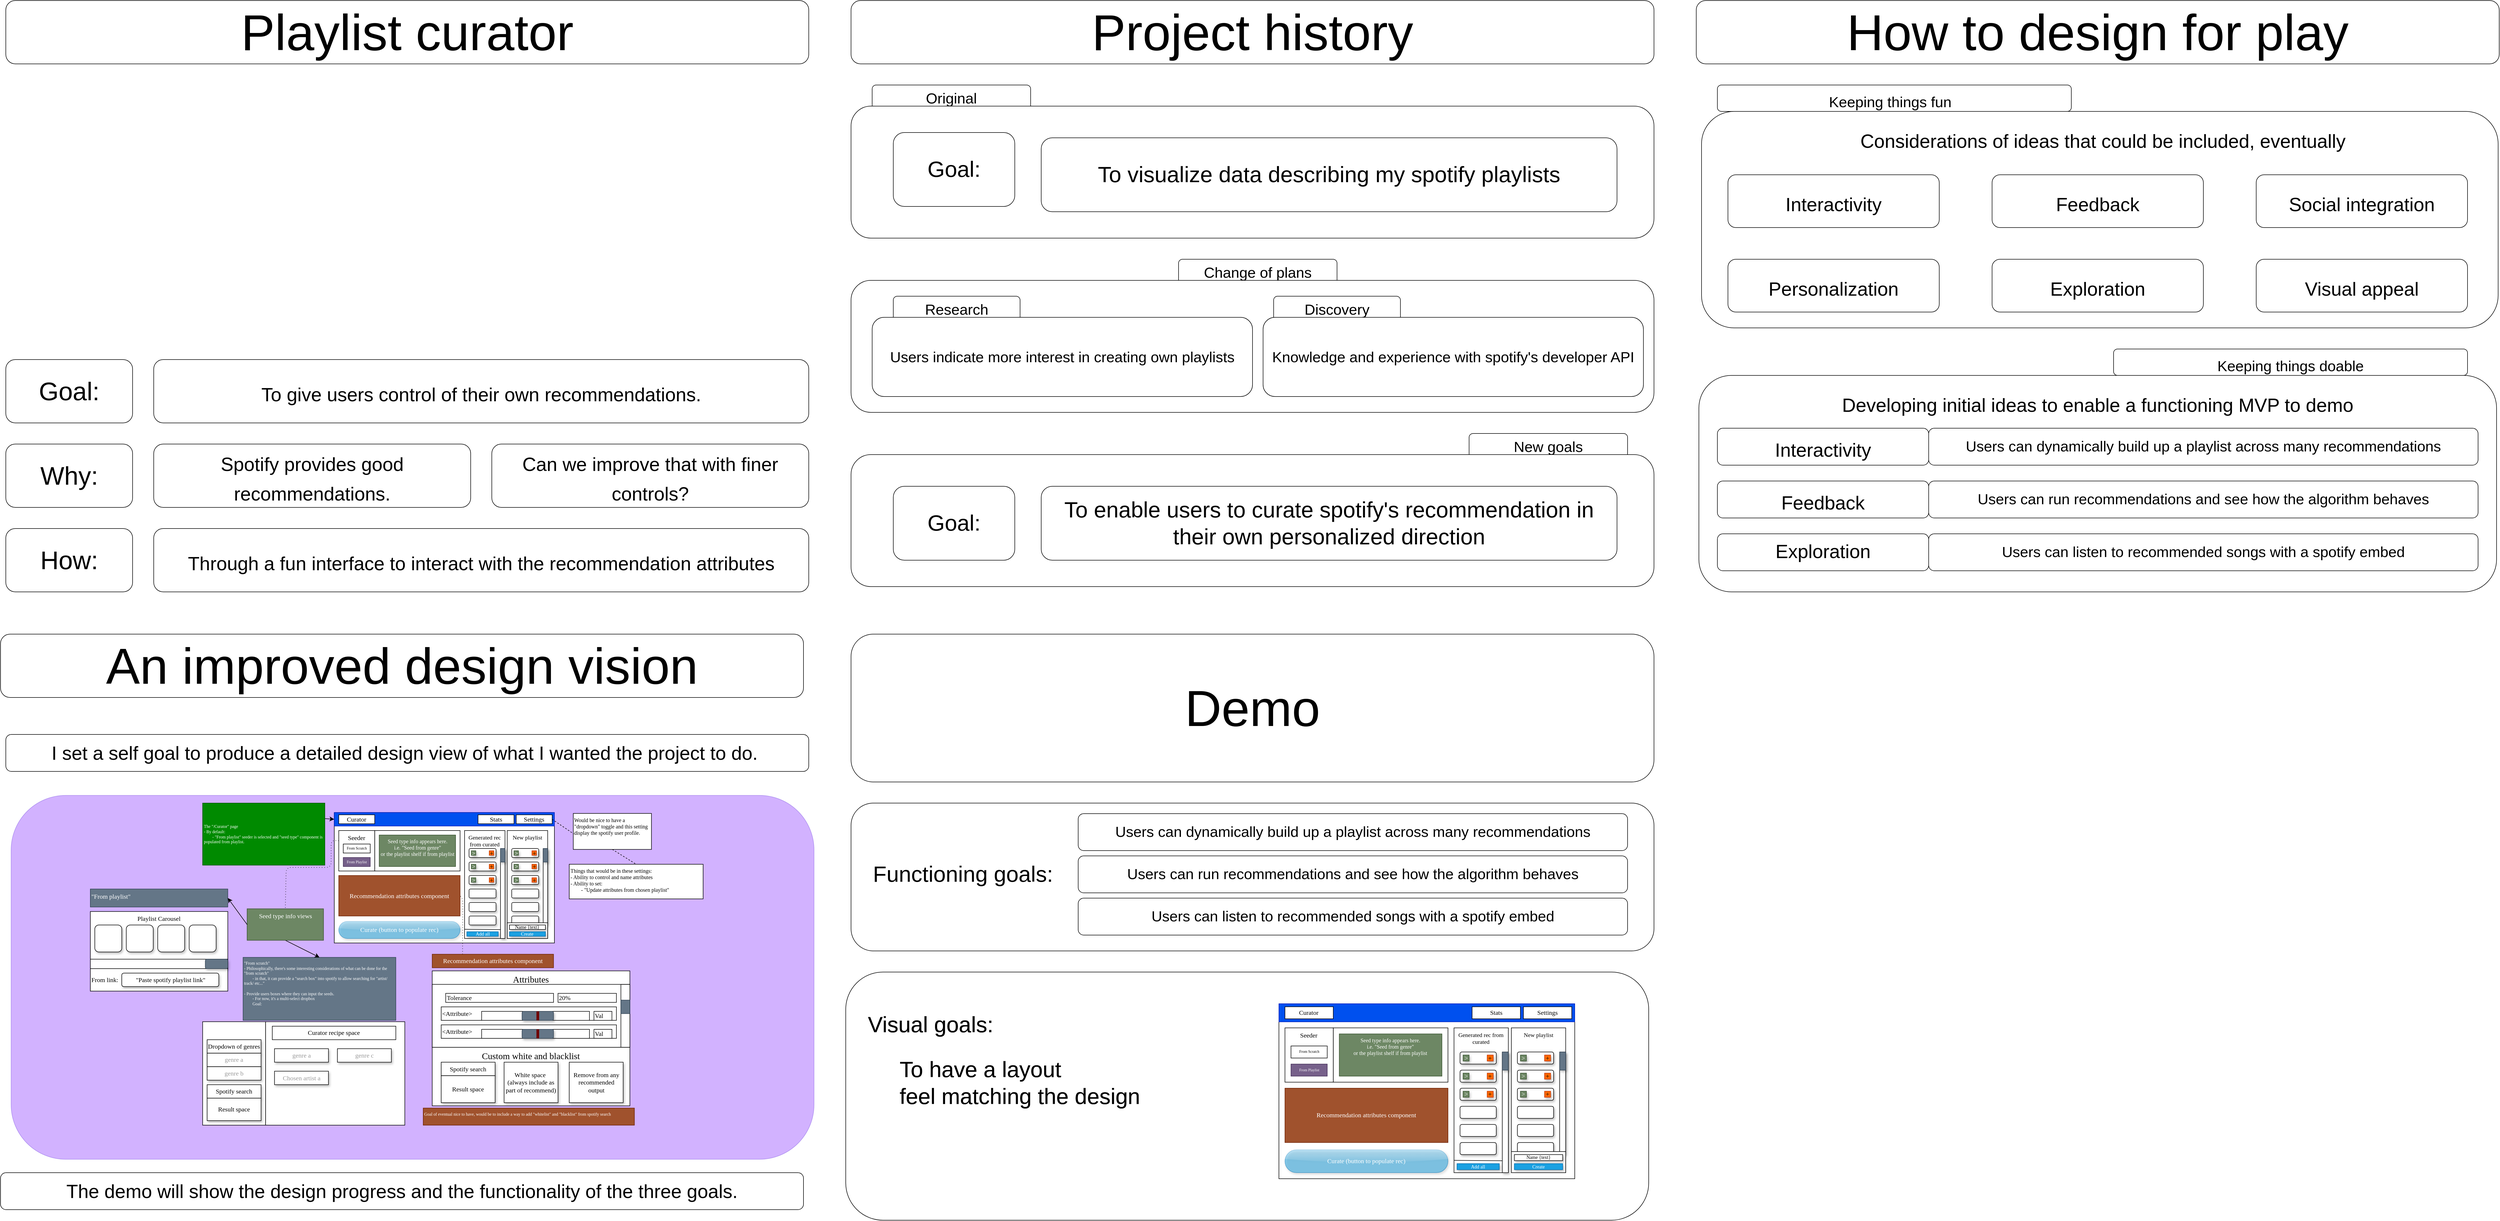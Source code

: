 <mxfile>
    <diagram id="_6eTLL0yAIovUGPhj1NL" name="Page-1">
        <mxGraphModel dx="3110" dy="2165" grid="0" gridSize="10" guides="1" tooltips="1" connect="1" arrows="1" fold="1" page="1" pageScale="1" pageWidth="1600" pageHeight="1200" math="0" shadow="0">
            <root>
                <mxCell id="0"/>
                <mxCell id="1" parent="0"/>
                <mxCell id="210" value="" style="group;movable=0;resizable=0;rotatable=0;deletable=0;editable=0;connectable=0;" vertex="1" connectable="0" parent="1">
                    <mxGeometry x="200" y="1560" width="1370" height="674.64" as="geometry"/>
                </mxCell>
                <mxCell id="274" value="" style="rounded=1;whiteSpace=wrap;html=1;fontSize=96;opacity=30;fillColor=#6a00ff;fontColor=#ffffff;strokeColor=#3700CC;movable=0;resizable=0;rotatable=0;deletable=0;editable=0;connectable=0;" vertex="1" parent="210">
                    <mxGeometry x="-150" y="-14.63" width="1520" height="689.27" as="geometry"/>
                </mxCell>
                <mxCell id="107" value="&lt;font style=&quot;font-size: 17px;&quot;&gt;Attributes&lt;/font&gt;" style="rounded=0;whiteSpace=wrap;html=1;horizontal=1;align=center;verticalAlign=top;fontFamily=Lucida Console;movable=0;resizable=0;rotatable=0;deletable=0;editable=0;connectable=0;" vertex="1" parent="210">
                    <mxGeometry x="647.185" y="317.779" width="374.194" height="144.832" as="geometry"/>
                </mxCell>
                <mxCell id="108" value="" style="rounded=0;whiteSpace=wrap;html=1;horizontal=1;align=center;verticalAlign=top;fontFamily=Lucida Console;movable=0;resizable=0;rotatable=0;deletable=0;editable=0;connectable=0;" vertex="1" parent="210">
                    <mxGeometry x="647.185" y="343.338" width="374.194" height="119.274" as="geometry"/>
                </mxCell>
                <mxCell id="109" value="" style="rounded=0;whiteSpace=wrap;html=1;horizontal=1;align=center;verticalAlign=middle;fontFamily=Lucida Console;movable=0;resizable=0;rotatable=0;deletable=0;editable=0;connectable=0;" vertex="1" parent="210">
                    <mxGeometry x="331.672" y="414.05" width="263.636" height="195.95" as="geometry"/>
                </mxCell>
                <mxCell id="110" value="" style="rounded=0;whiteSpace=wrap;html=1;fontFamily=Lucida Console;movable=0;resizable=0;rotatable=0;deletable=0;editable=0;connectable=0;" vertex="1" parent="210">
                    <mxGeometry x="461.789" y="17.891" width="416.716" height="247.067" as="geometry"/>
                </mxCell>
                <mxCell id="111" value="" style="rounded=0;whiteSpace=wrap;html=1;horizontal=1;align=center;verticalAlign=top;fontFamily=Lucida Console;movable=0;resizable=0;rotatable=0;deletable=0;editable=0;connectable=0;" vertex="1" parent="210">
                    <mxGeometry x="538.328" y="51.969" width="161.584" height="76.676" as="geometry"/>
                </mxCell>
                <mxCell id="112" value="" style="rounded=0;whiteSpace=wrap;html=1;fillColor=#0050ef;fontColor=#ffffff;strokeColor=#001DBC;fontFamily=Lucida Console;movable=0;resizable=0;rotatable=0;deletable=0;editable=0;connectable=0;" vertex="1" parent="210">
                    <mxGeometry x="461.789" y="17.891" width="416.716" height="25.559" as="geometry"/>
                </mxCell>
                <mxCell id="113" value="Curator" style="rounded=0;whiteSpace=wrap;html=1;fontFamily=Lucida Console;movable=0;resizable=0;rotatable=0;deletable=0;editable=0;connectable=0;" vertex="1" parent="210">
                    <mxGeometry x="470.293" y="22.151" width="68.035" height="17.039" as="geometry"/>
                </mxCell>
                <mxCell id="114" value="Stats" style="rounded=0;whiteSpace=wrap;html=1;fontFamily=Lucida Console;movable=0;resizable=0;rotatable=0;deletable=0;editable=0;connectable=0;" vertex="1" parent="210">
                    <mxGeometry x="733.93" y="22.151" width="68.035" height="17.039" as="geometry"/>
                </mxCell>
                <mxCell id="116" value="Seeder" style="rounded=0;whiteSpace=wrap;html=1;horizontal=1;align=center;verticalAlign=top;fontFamily=Lucida Console;movable=0;resizable=0;rotatable=0;deletable=0;editable=0;connectable=0;" vertex="1" parent="210">
                    <mxGeometry x="470.293" y="51.969" width="68.035" height="76.676" as="geometry"/>
                </mxCell>
                <mxCell id="117" value="From Scratch" style="rounded=0;whiteSpace=wrap;html=1;fontSize=7;fontFamily=Lucida Console;movable=0;resizable=0;rotatable=0;deletable=0;editable=0;connectable=0;" vertex="1" parent="210">
                    <mxGeometry x="478.798" y="77.528" width="51.026" height="17.039" as="geometry"/>
                </mxCell>
                <mxCell id="118" value="From Playlist" style="rounded=0;whiteSpace=wrap;html=1;fontSize=7;fillColor=#76608a;fontColor=#ffffff;strokeColor=#432D57;fontFamily=Lucida Console;movable=0;resizable=0;rotatable=0;deletable=0;editable=0;connectable=0;" vertex="1" parent="210">
                    <mxGeometry x="478.798" y="103.087" width="51.026" height="17.039" as="geometry"/>
                </mxCell>
                <mxCell id="119" value="Seed type info appears here.&lt;br style=&quot;font-size: 10px;&quot;&gt;i.e. &quot;Seed from genre&quot;&lt;br style=&quot;font-size: 10px;&quot;&gt;or the playlist shelf if from playlist" style="rounded=0;whiteSpace=wrap;html=1;horizontal=1;align=center;verticalAlign=top;fillColor=#6d8764;fontColor=#ffffff;strokeColor=#3A5431;fontFamily=Lucida Console;fontSize=10;movable=0;resizable=0;rotatable=0;deletable=0;editable=0;connectable=0;" vertex="1" parent="210">
                    <mxGeometry x="546.833" y="60.489" width="144.575" height="59.637" as="geometry"/>
                </mxCell>
                <mxCell id="120" value="Recommendation attributes component" style="rounded=0;whiteSpace=wrap;html=1;horizontal=1;align=center;verticalAlign=middle;fillColor=#a0522d;fontColor=#ffffff;strokeColor=#6D1F00;fontFamily=Lucida Console;movable=0;resizable=0;rotatable=0;deletable=0;editable=0;connectable=0;" vertex="1" parent="210">
                    <mxGeometry x="470.293" y="137.165" width="229.619" height="76.676" as="geometry"/>
                </mxCell>
                <mxCell id="121" value="Curate (button to populate rec)" style="rounded=1;whiteSpace=wrap;html=1;horizontal=1;align=center;verticalAlign=middle;glass=1;shadow=1;fillColor=#1ba1e2;fontColor=#ffffff;strokeColor=#006EAF;fontFamily=Lucida Console;arcSize=50;opacity=50;movable=0;resizable=0;rotatable=0;deletable=0;editable=0;connectable=0;" vertex="1" parent="210">
                    <mxGeometry x="470.293" y="224.064" width="229.619" height="32.374" as="geometry"/>
                </mxCell>
                <mxCell id="122" value="" style="rounded=0;whiteSpace=wrap;html=1;horizontal=1;align=center;verticalAlign=middle;fontFamily=Lucida Console;movable=0;resizable=0;rotatable=0;deletable=0;editable=0;connectable=0;" vertex="1" parent="210">
                    <mxGeometry x="212.61" y="414.05" width="119.062" height="195.95" as="geometry"/>
                </mxCell>
                <mxCell id="123" value="&quot;From scratch&quot;&lt;br style=&quot;font-size: 8px;&quot;&gt;- Philosophically, there's some interesting considerations of what can be done for the &quot;from scratch&quot;&lt;br style=&quot;font-size: 8px;&quot;&gt;&lt;span style=&quot;white-space: pre; font-size: 8px;&quot;&gt;&#9;&lt;/span&gt;- in that, it can provide a &quot;search box&quot; into spotify to allow searching for &quot;artist/ track/ etc...&quot;&amp;nbsp;&lt;br style=&quot;font-size: 8px;&quot;&gt;&lt;br style=&quot;font-size: 8px;&quot;&gt;- Provide users boxes where they can input the seeds.&lt;br style=&quot;font-size: 8px;&quot;&gt;&lt;span style=&quot;white-space: pre; font-size: 8px;&quot;&gt;&#9;&lt;/span&gt;- For now, it's a multi-select dropbox&lt;br style=&quot;font-size: 8px;&quot;&gt;&lt;span style=&quot;white-space: pre; font-size: 8px;&quot;&gt;&#9;&lt;/span&gt;Goal:" style="rounded=0;whiteSpace=wrap;html=1;horizontal=1;align=left;verticalAlign=top;fillColor=#647687;strokeColor=#314354;fontColor=#ffffff;fontFamily=Lucida Console;fontSize=8;movable=0;resizable=0;rotatable=0;deletable=0;editable=0;connectable=0;" vertex="1" parent="210">
                    <mxGeometry x="289.15" y="292.221" width="289.15" height="119.274" as="geometry"/>
                </mxCell>
                <mxCell id="124" value="Dropdown of genres" style="rounded=0;whiteSpace=wrap;html=1;shadow=1;glass=0;fontSize=12;fontFamily=Lucida Console;movable=0;resizable=0;rotatable=0;deletable=0;editable=0;connectable=0;" vertex="1" parent="210">
                    <mxGeometry x="221.114" y="448.128" width="102.053" height="25.559" as="geometry"/>
                </mxCell>
                <mxCell id="125" value="genre a" style="rounded=0;whiteSpace=wrap;html=1;shadow=1;glass=0;fontSize=12;textOpacity=40;fontFamily=Lucida Console;movable=0;resizable=0;rotatable=0;deletable=0;editable=0;connectable=0;" vertex="1" parent="210">
                    <mxGeometry x="221.114" y="473.687" width="102.053" height="25.559" as="geometry"/>
                </mxCell>
                <mxCell id="126" value="genre b" style="rounded=0;whiteSpace=wrap;html=1;shadow=1;glass=0;fontSize=12;textOpacity=40;fontFamily=Lucida Console;movable=0;resizable=0;rotatable=0;deletable=0;editable=0;connectable=0;" vertex="1" parent="210">
                    <mxGeometry x="221.114" y="499.246" width="102.053" height="25.559" as="geometry"/>
                </mxCell>
                <mxCell id="127" value="genre a" style="rounded=0;whiteSpace=wrap;html=1;shadow=1;glass=0;fontSize=12;textOpacity=40;fontFamily=Lucida Console;movable=0;resizable=0;rotatable=0;deletable=0;editable=0;connectable=0;" vertex="1" parent="210">
                    <mxGeometry x="348.68" y="465.168" width="102.053" height="25.559" as="geometry"/>
                </mxCell>
                <mxCell id="128" value="genre c" style="rounded=0;whiteSpace=wrap;html=1;shadow=1;glass=0;fontSize=12;textOpacity=40;fontFamily=Lucida Console;movable=0;resizable=0;rotatable=0;deletable=0;editable=0;connectable=0;" vertex="1" parent="210">
                    <mxGeometry x="467.742" y="465.168" width="102.053" height="25.559" as="geometry"/>
                </mxCell>
                <mxCell id="129" value="Spotify search" style="rounded=0;whiteSpace=wrap;html=1;shadow=1;glass=0;fontSize=12;fontFamily=Lucida Console;movable=0;resizable=0;rotatable=0;deletable=0;editable=0;connectable=0;" vertex="1" parent="210">
                    <mxGeometry x="221.114" y="533.324" width="102.053" height="25.559" as="geometry"/>
                </mxCell>
                <mxCell id="130" value="Result space" style="rounded=0;whiteSpace=wrap;html=1;shadow=1;glass=0;fontSize=12;fontFamily=Lucida Console;movable=0;resizable=0;rotatable=0;deletable=0;editable=0;connectable=0;" vertex="1" parent="210">
                    <mxGeometry x="221.114" y="558.883" width="102.053" height="42.598" as="geometry"/>
                </mxCell>
                <mxCell id="131" value="Curator recipe space" style="rounded=0;whiteSpace=wrap;html=1;horizontal=1;align=center;verticalAlign=middle;fontFamily=Lucida Console;movable=0;resizable=0;rotatable=0;deletable=0;editable=0;connectable=0;" vertex="1" parent="210">
                    <mxGeometry x="344.428" y="422.57" width="233.871" height="25.559" as="geometry"/>
                </mxCell>
                <mxCell id="132" value="Chosen artist a" style="rounded=0;whiteSpace=wrap;html=1;shadow=1;glass=0;fontSize=12;textOpacity=40;fontFamily=Lucida Console;movable=0;resizable=0;rotatable=0;deletable=0;editable=0;connectable=0;" vertex="1" parent="210">
                    <mxGeometry x="348.68" y="507.765" width="102.053" height="25.559" as="geometry"/>
                </mxCell>
                <mxCell id="133" value="Playlist Carousel" style="rounded=0;whiteSpace=wrap;html=1;horizontal=1;align=center;verticalAlign=top;fontFamily=Lucida Console;movable=0;resizable=0;rotatable=0;deletable=0;editable=0;connectable=0;" vertex="1" parent="210">
                    <mxGeometry y="205.321" width="260.235" height="108.198" as="geometry"/>
                </mxCell>
                <mxCell id="134" value="" style="rounded=1;whiteSpace=wrap;html=1;shadow=1;glass=0;fontSize=12;fontFamily=Lucida Console;movable=0;resizable=0;rotatable=0;deletable=0;editable=0;connectable=0;" vertex="1" parent="210">
                    <mxGeometry x="8.504" y="230.88" width="51.026" height="51.117" as="geometry"/>
                </mxCell>
                <mxCell id="135" value="" style="rounded=1;whiteSpace=wrap;html=1;shadow=1;glass=0;fontSize=12;fontFamily=Lucida Console;movable=0;resizable=0;rotatable=0;deletable=0;editable=0;connectable=0;" vertex="1" parent="210">
                    <mxGeometry x="68.035" y="230.88" width="51.026" height="51.117" as="geometry"/>
                </mxCell>
                <mxCell id="136" value="" style="rounded=1;whiteSpace=wrap;html=1;shadow=1;glass=0;fontSize=12;fontFamily=Lucida Console;movable=0;resizable=0;rotatable=0;deletable=0;editable=0;connectable=0;" vertex="1" parent="210">
                    <mxGeometry x="127.566" y="230.88" width="51.026" height="51.117" as="geometry"/>
                </mxCell>
                <mxCell id="137" value="" style="rounded=1;whiteSpace=wrap;html=1;shadow=1;glass=0;fontSize=12;fontFamily=Lucida Console;movable=0;resizable=0;rotatable=0;deletable=0;editable=0;connectable=0;" vertex="1" parent="210">
                    <mxGeometry x="187.097" y="230.88" width="51.026" height="51.117" as="geometry"/>
                </mxCell>
                <mxCell id="138" value="From link:&amp;nbsp;" style="rounded=0;whiteSpace=wrap;html=1;horizontal=1;align=left;verticalAlign=middle;fontFamily=Lucida Console;movable=0;resizable=0;rotatable=0;deletable=0;editable=0;connectable=0;" vertex="1" parent="210">
                    <mxGeometry y="313.52" width="260.235" height="42.598" as="geometry"/>
                </mxCell>
                <mxCell id="139" value="&quot;Paste spotify playlist link&quot;" style="rounded=1;whiteSpace=wrap;html=1;shadow=1;glass=0;fontSize=12;fontFamily=Lucida Console;movable=0;resizable=0;rotatable=0;deletable=0;editable=0;connectable=0;" vertex="1" parent="210">
                    <mxGeometry x="59.531" y="322.039" width="183.695" height="25.559" as="geometry"/>
                </mxCell>
                <mxCell id="140" style="edgeStyle=none;html=1;exitX=0.5;exitY=1;exitDx=0;exitDy=0;entryX=0.5;entryY=0;entryDx=0;entryDy=0;fontSize=12;fontFamily=Lucida Console;movable=0;resizable=0;rotatable=0;deletable=0;editable=0;connectable=0;" edge="1" parent="210" source="142" target="123">
                    <mxGeometry relative="1" as="geometry"/>
                </mxCell>
                <mxCell id="142" value="Seed type info views" style="rounded=0;whiteSpace=wrap;html=1;horizontal=1;align=center;verticalAlign=top;fillColor=#6d8764;fontColor=#ffffff;strokeColor=#3A5431;fontFamily=Lucida Console;movable=0;resizable=0;rotatable=0;deletable=0;editable=0;connectable=0;" vertex="1" parent="210">
                    <mxGeometry x="296.804" y="200.209" width="144.575" height="59.637" as="geometry"/>
                </mxCell>
                <mxCell id="115" style="edgeStyle=none;html=1;exitX=0;exitY=0.25;exitDx=0;exitDy=0;entryX=0.5;entryY=0;entryDx=0;entryDy=0;strokeWidth=1;fontFamily=Lucida Console;fontSize=10;endArrow=none;endFill=0;dashed=1;dashPattern=1 4;movable=0;resizable=0;rotatable=0;deletable=0;editable=0;connectable=0;" edge="1" parent="210" source="116" target="142">
                    <mxGeometry relative="1" as="geometry">
                        <Array as="points">
                            <mxPoint x="455.836" y="70.712"/>
                            <mxPoint x="455.836" y="121.83"/>
                            <mxPoint x="370.792" y="121.83"/>
                        </Array>
                    </mxGeometry>
                </mxCell>
                <mxCell id="143" value="&quot;From playlist&quot;" style="rounded=0;whiteSpace=wrap;html=1;horizontal=1;align=left;verticalAlign=top;fillColor=#647687;strokeColor=#314354;fontColor=#ffffff;fontFamily=Lucida Console;movable=0;resizable=0;rotatable=0;deletable=0;editable=0;connectable=0;" vertex="1" parent="210">
                    <mxGeometry y="162.723" width="260.235" height="34.078" as="geometry"/>
                </mxCell>
                <mxCell id="141" style="edgeStyle=none;html=1;exitX=0;exitY=0.5;exitDx=0;exitDy=0;entryX=1;entryY=0.5;entryDx=0;entryDy=0;fontSize=12;fontFamily=Lucida Console;movable=0;resizable=0;rotatable=0;deletable=0;editable=0;connectable=0;" edge="1" parent="210" source="142" target="143">
                    <mxGeometry relative="1" as="geometry"/>
                </mxCell>
                <mxCell id="144" value="Generated rec from curated" style="rounded=0;whiteSpace=wrap;html=1;horizontal=1;align=center;verticalAlign=top;fontSize=11;fontFamily=Lucida Console;movable=0;resizable=0;rotatable=0;deletable=0;editable=0;connectable=0;" vertex="1" parent="210">
                    <mxGeometry x="708.416" y="51.969" width="76.54" height="204.469" as="geometry"/>
                </mxCell>
                <mxCell id="145" value="" style="rounded=1;whiteSpace=wrap;html=1;shadow=1;glass=0;fontSize=12;fontFamily=Lucida Console;movable=0;resizable=0;rotatable=0;deletable=0;editable=0;connectable=0;" vertex="1" parent="210">
                    <mxGeometry x="716.921" y="86.047" width="51.026" height="17.039" as="geometry"/>
                </mxCell>
                <mxCell id="146" value="" style="rounded=1;whiteSpace=wrap;html=1;shadow=1;glass=0;fontSize=12;fontFamily=Lucida Console;movable=0;resizable=0;rotatable=0;deletable=0;editable=0;connectable=0;" vertex="1" parent="210">
                    <mxGeometry x="716.921" y="111.606" width="51.026" height="17.039" as="geometry"/>
                </mxCell>
                <mxCell id="147" value="" style="rounded=1;whiteSpace=wrap;html=1;shadow=1;glass=0;fontSize=12;fontFamily=Lucida Console;movable=0;resizable=0;rotatable=0;deletable=0;editable=0;connectable=0;" vertex="1" parent="210">
                    <mxGeometry x="716.921" y="137.165" width="51.026" height="17.039" as="geometry"/>
                </mxCell>
                <mxCell id="148" value="" style="rounded=1;whiteSpace=wrap;html=1;shadow=1;glass=0;fontSize=12;arcSize=0;fontFamily=Lucida Console;movable=0;resizable=0;rotatable=0;deletable=0;editable=0;connectable=0;" vertex="1" parent="210">
                    <mxGeometry x="776.452" y="86.047" width="8.504" height="170.391" as="geometry"/>
                </mxCell>
                <mxCell id="149" value="" style="rounded=1;whiteSpace=wrap;html=1;shadow=1;glass=0;fontSize=12;arcSize=0;fillColor=#647687;fontColor=#ffffff;strokeColor=#314354;fontFamily=Lucida Console;movable=0;resizable=0;rotatable=0;deletable=0;editable=0;connectable=0;" vertex="1" parent="210">
                    <mxGeometry x="776.452" y="86.047" width="8.504" height="25.559" as="geometry"/>
                </mxCell>
                <mxCell id="150" value="" style="rounded=1;whiteSpace=wrap;html=1;shadow=1;glass=0;fontSize=12;fontFamily=Lucida Console;movable=0;resizable=0;rotatable=0;deletable=0;editable=0;connectable=0;" vertex="1" parent="210">
                    <mxGeometry x="716.921" y="162.723" width="51.026" height="17.039" as="geometry"/>
                </mxCell>
                <mxCell id="151" value="" style="rounded=1;whiteSpace=wrap;html=1;shadow=1;glass=0;fontSize=12;fontFamily=Lucida Console;movable=0;resizable=0;rotatable=0;deletable=0;editable=0;connectable=0;" vertex="1" parent="210">
                    <mxGeometry x="716.921" y="188.282" width="51.026" height="17.039" as="geometry"/>
                </mxCell>
                <mxCell id="152" value="" style="rounded=1;whiteSpace=wrap;html=1;shadow=1;glass=0;fontSize=12;fontFamily=Lucida Console;movable=0;resizable=0;rotatable=0;deletable=0;editable=0;connectable=0;" vertex="1" parent="210">
                    <mxGeometry x="716.921" y="213.841" width="51.026" height="17.039" as="geometry"/>
                </mxCell>
                <mxCell id="153" value="&amp;gt;" style="rounded=1;whiteSpace=wrap;html=1;shadow=1;glass=0;fontSize=12;arcSize=0;fillColor=#6d8764;fontColor=#ffffff;strokeColor=#3A5431;fontFamily=Lucida Console;movable=0;resizable=0;rotatable=0;deletable=0;editable=0;connectable=0;" vertex="1" parent="210">
                    <mxGeometry x="721.173" y="90.307" width="8.504" height="8.52" as="geometry"/>
                </mxCell>
                <mxCell id="154" value="&amp;gt;" style="rounded=1;whiteSpace=wrap;html=1;shadow=1;glass=0;fontSize=12;arcSize=0;fillColor=#6d8764;fontColor=#ffffff;strokeColor=#3A5431;fontFamily=Lucida Console;movable=0;resizable=0;rotatable=0;deletable=0;editable=0;connectable=0;" vertex="1" parent="210">
                    <mxGeometry x="721.173" y="115.866" width="8.504" height="8.52" as="geometry"/>
                </mxCell>
                <mxCell id="155" value="&amp;gt;" style="rounded=1;whiteSpace=wrap;html=1;shadow=1;glass=0;fontSize=12;arcSize=0;fillColor=#6d8764;fontColor=#ffffff;strokeColor=#3A5431;fontFamily=Lucida Console;movable=0;resizable=0;rotatable=0;deletable=0;editable=0;connectable=0;" vertex="1" parent="210">
                    <mxGeometry x="721.173" y="141.425" width="8.504" height="8.52" as="geometry"/>
                </mxCell>
                <mxCell id="156" value="+" style="rounded=1;whiteSpace=wrap;html=1;shadow=1;glass=0;fontSize=12;arcSize=0;fillColor=#fa6800;fontColor=#000000;strokeColor=#C73500;fontFamily=Lucida Console;movable=0;resizable=0;rotatable=0;deletable=0;editable=0;connectable=0;" vertex="1" parent="210">
                    <mxGeometry x="755.191" y="90.307" width="8.504" height="8.52" as="geometry"/>
                </mxCell>
                <mxCell id="157" value="+" style="rounded=1;whiteSpace=wrap;html=1;shadow=1;glass=0;fontSize=12;arcSize=0;fillColor=#fa6800;fontColor=#000000;strokeColor=#C73500;fontFamily=Lucida Console;movable=0;resizable=0;rotatable=0;deletable=0;editable=0;connectable=0;" vertex="1" parent="210">
                    <mxGeometry x="755.191" y="115.866" width="8.504" height="8.52" as="geometry"/>
                </mxCell>
                <mxCell id="158" value="+" style="rounded=1;whiteSpace=wrap;html=1;shadow=1;glass=0;fontSize=12;arcSize=0;fillColor=#fa6800;fontColor=#000000;strokeColor=#C73500;fontFamily=Lucida Console;movable=0;resizable=0;rotatable=0;deletable=0;editable=0;connectable=0;" vertex="1" parent="210">
                    <mxGeometry x="755.191" y="141.425" width="8.504" height="8.52" as="geometry"/>
                </mxCell>
                <mxCell id="159" value="New playlist" style="rounded=0;whiteSpace=wrap;html=1;horizontal=1;align=center;verticalAlign=top;fontSize=11;fontFamily=Lucida Console;movable=0;resizable=0;rotatable=0;deletable=0;editable=0;connectable=0;" vertex="1" parent="210">
                    <mxGeometry x="789.208" y="51.969" width="76.54" height="204.469" as="geometry"/>
                </mxCell>
                <mxCell id="160" value="" style="rounded=1;whiteSpace=wrap;html=1;shadow=1;glass=0;fontSize=12;fontFamily=Lucida Console;movable=0;resizable=0;rotatable=0;deletable=0;editable=0;connectable=0;" vertex="1" parent="210">
                    <mxGeometry x="797.713" y="86.047" width="51.026" height="17.039" as="geometry"/>
                </mxCell>
                <mxCell id="161" value="" style="rounded=1;whiteSpace=wrap;html=1;shadow=1;glass=0;fontSize=12;fontFamily=Lucida Console;movable=0;resizable=0;rotatable=0;deletable=0;editable=0;connectable=0;" vertex="1" parent="210">
                    <mxGeometry x="797.713" y="111.606" width="51.026" height="17.039" as="geometry"/>
                </mxCell>
                <mxCell id="162" value="" style="rounded=1;whiteSpace=wrap;html=1;shadow=1;glass=0;fontSize=12;fontFamily=Lucida Console;movable=0;resizable=0;rotatable=0;deletable=0;editable=0;connectable=0;" vertex="1" parent="210">
                    <mxGeometry x="797.713" y="137.165" width="51.026" height="17.039" as="geometry"/>
                </mxCell>
                <mxCell id="163" value="" style="rounded=1;whiteSpace=wrap;html=1;shadow=1;glass=0;fontSize=12;arcSize=0;fontFamily=Lucida Console;movable=0;resizable=0;rotatable=0;deletable=0;editable=0;connectable=0;" vertex="1" parent="210">
                    <mxGeometry x="857.243" y="86.047" width="8.504" height="144.832" as="geometry"/>
                </mxCell>
                <mxCell id="164" value="" style="rounded=1;whiteSpace=wrap;html=1;shadow=1;glass=0;fontSize=12;arcSize=0;fillColor=#647687;fontColor=#ffffff;strokeColor=#314354;fontFamily=Lucida Console;movable=0;resizable=0;rotatable=0;deletable=0;editable=0;connectable=0;" vertex="1" parent="210">
                    <mxGeometry x="857.243" y="86.047" width="8.504" height="25.559" as="geometry"/>
                </mxCell>
                <mxCell id="165" value="" style="rounded=1;whiteSpace=wrap;html=1;shadow=1;glass=0;fontSize=12;fontFamily=Lucida Console;movable=0;resizable=0;rotatable=0;deletable=0;editable=0;connectable=0;" vertex="1" parent="210">
                    <mxGeometry x="797.713" y="162.723" width="51.026" height="17.039" as="geometry"/>
                </mxCell>
                <mxCell id="166" value="" style="rounded=1;whiteSpace=wrap;html=1;shadow=1;glass=0;fontSize=12;fontFamily=Lucida Console;movable=0;resizable=0;rotatable=0;deletable=0;editable=0;connectable=0;" vertex="1" parent="210">
                    <mxGeometry x="797.713" y="188.282" width="51.026" height="17.039" as="geometry"/>
                </mxCell>
                <mxCell id="167" value="&amp;gt;" style="rounded=1;whiteSpace=wrap;html=1;shadow=1;glass=0;fontSize=12;arcSize=0;fillColor=#6d8764;fontColor=#ffffff;strokeColor=#3A5431;fontFamily=Lucida Console;movable=0;resizable=0;rotatable=0;deletable=0;editable=0;connectable=0;" vertex="1" parent="210">
                    <mxGeometry x="801.965" y="90.307" width="8.504" height="8.52" as="geometry"/>
                </mxCell>
                <mxCell id="168" value="&amp;gt;" style="rounded=1;whiteSpace=wrap;html=1;shadow=1;glass=0;fontSize=12;arcSize=0;fillColor=#6d8764;fontColor=#ffffff;strokeColor=#3A5431;fontFamily=Lucida Console;movable=0;resizable=0;rotatable=0;deletable=0;editable=0;connectable=0;" vertex="1" parent="210">
                    <mxGeometry x="801.965" y="115.866" width="8.504" height="8.52" as="geometry"/>
                </mxCell>
                <mxCell id="169" value="&amp;gt;" style="rounded=1;whiteSpace=wrap;html=1;shadow=1;glass=0;fontSize=12;arcSize=0;fillColor=#6d8764;fontColor=#ffffff;strokeColor=#3A5431;fontFamily=Lucida Console;movable=0;resizable=0;rotatable=0;deletable=0;editable=0;connectable=0;" vertex="1" parent="210">
                    <mxGeometry x="801.965" y="141.425" width="8.504" height="8.52" as="geometry"/>
                </mxCell>
                <mxCell id="170" value="+" style="rounded=1;whiteSpace=wrap;html=1;shadow=1;glass=0;fontSize=12;arcSize=0;fillColor=#fa6800;fontColor=#000000;strokeColor=#C73500;fontFamily=Lucida Console;movable=0;resizable=0;rotatable=0;deletable=0;editable=0;connectable=0;" vertex="1" parent="210">
                    <mxGeometry x="835.982" y="90.307" width="8.504" height="8.52" as="geometry"/>
                </mxCell>
                <mxCell id="171" value="+" style="rounded=1;whiteSpace=wrap;html=1;shadow=1;glass=0;fontSize=12;arcSize=0;fillColor=#fa6800;fontColor=#000000;strokeColor=#C73500;fontFamily=Lucida Console;movable=0;resizable=0;rotatable=0;deletable=0;editable=0;connectable=0;" vertex="1" parent="210">
                    <mxGeometry x="835.982" y="115.866" width="8.504" height="8.52" as="geometry"/>
                </mxCell>
                <mxCell id="172" value="+" style="rounded=1;whiteSpace=wrap;html=1;shadow=1;glass=0;fontSize=12;arcSize=0;fillColor=#fa6800;fontColor=#000000;strokeColor=#C73500;fontFamily=Lucida Console;movable=0;resizable=0;rotatable=0;deletable=0;editable=0;connectable=0;" vertex="1" parent="210">
                    <mxGeometry x="835.982" y="141.425" width="8.504" height="8.52" as="geometry"/>
                </mxCell>
                <mxCell id="173" value="" style="rounded=1;whiteSpace=wrap;html=1;shadow=1;glass=0;fontSize=12;fontFamily=Lucida Console;movable=0;resizable=0;rotatable=0;deletable=0;editable=0;connectable=0;" vertex="1" parent="210">
                    <mxGeometry x="797.713" y="213.841" width="51.026" height="17.039" as="geometry"/>
                </mxCell>
                <mxCell id="174" value="" style="rounded=0;whiteSpace=wrap;html=1;horizontal=1;align=center;verticalAlign=top;fontSize=11;fontFamily=Lucida Console;movable=0;resizable=0;rotatable=0;deletable=0;editable=0;connectable=0;" vertex="1" parent="210">
                    <mxGeometry x="789.208" y="226.62" width="76.54" height="29.818" as="geometry"/>
                </mxCell>
                <mxCell id="175" value="Name {text}" style="rounded=0;whiteSpace=wrap;html=1;shadow=1;glass=0;fontSize=9;fontFamily=Lucida Console;movable=0;resizable=0;rotatable=0;deletable=0;editable=0;connectable=0;" vertex="1" parent="210">
                    <mxGeometry x="793.46" y="230.88" width="68.035" height="8.52" as="geometry"/>
                </mxCell>
                <mxCell id="176" value="Create" style="rounded=0;whiteSpace=wrap;html=1;shadow=1;glass=0;fontSize=9;fillColor=#1ba1e2;fontColor=#ffffff;strokeColor=#006EAF;fontFamily=Lucida Console;movable=0;resizable=0;rotatable=0;deletable=0;editable=0;connectable=0;" vertex="1" parent="210">
                    <mxGeometry x="793.46" y="243.659" width="68.035" height="8.52" as="geometry"/>
                </mxCell>
                <mxCell id="177" style="edgeStyle=none;html=1;exitX=1;exitY=0.25;exitDx=0;exitDy=0;entryX=0;entryY=0.5;entryDx=0;entryDy=0;fontSize=9;fontFamily=Lucida Console;movable=0;resizable=0;rotatable=0;deletable=0;editable=0;connectable=0;" edge="1" parent="210" source="178" target="112">
                    <mxGeometry relative="1" as="geometry"/>
                </mxCell>
                <mxCell id="178" value="The &quot;/Curator&quot; page&lt;br style=&quot;font-size: 8px;&quot;&gt;- By default:&lt;br style=&quot;font-size: 8px;&quot;&gt;&lt;span style=&quot;white-space: pre; font-size: 8px;&quot;&gt;&#9;&lt;/span&gt;- &quot;From playlist&quot; seeder is selected and &quot;seed type&quot; component is populated from playlist." style="rounded=0;whiteSpace=wrap;html=1;fillColor=#008a00;fontColor=#ffffff;strokeColor=#005700;align=left;fontFamily=Lucida Console;fontSize=8;movable=0;resizable=0;rotatable=0;deletable=0;editable=0;connectable=0;" vertex="1" parent="210">
                    <mxGeometry x="212.61" width="231.32" height="117.57" as="geometry"/>
                </mxCell>
                <mxCell id="179" style="edgeStyle=none;html=1;exitX=0.25;exitY=0;exitDx=0;exitDy=0;entryX=1;entryY=0.5;entryDx=0;entryDy=0;dashed=1;dashPattern=1 4;strokeWidth=1;fontFamily=Lucida Console;fontSize=10;endArrow=none;endFill=0;movable=0;resizable=0;rotatable=0;deletable=0;editable=0;connectable=0;" edge="1" parent="210" source="180" target="120">
                    <mxGeometry relative="1" as="geometry">
                        <Array as="points">
                            <mxPoint x="705.015" y="181.466"/>
                        </Array>
                    </mxGeometry>
                </mxCell>
                <mxCell id="180" value="Recommendation attributes component" style="rounded=0;whiteSpace=wrap;html=1;horizontal=1;align=center;verticalAlign=middle;fillColor=#a0522d;fontColor=#ffffff;strokeColor=#6D1F00;fontFamily=Lucida Console;movable=0;resizable=0;rotatable=0;deletable=0;editable=0;connectable=0;" vertex="1" parent="210">
                    <mxGeometry x="647.185" y="286.257" width="229.619" height="25.559" as="geometry"/>
                </mxCell>
                <mxCell id="182" value="Settings" style="rounded=0;whiteSpace=wrap;html=1;fontFamily=Lucida Console;movable=0;resizable=0;rotatable=0;deletable=0;editable=0;connectable=0;" vertex="1" parent="210">
                    <mxGeometry x="806.217" y="22.151" width="68.035" height="17.039" as="geometry"/>
                </mxCell>
                <mxCell id="184" value="Would be nice to have a &quot;dropdown&quot; toggle and this setting display the spotify user profile." style="rounded=0;whiteSpace=wrap;html=1;align=left;verticalAlign=top;fontSize=10;fontFamily=Lucida Console;movable=0;resizable=0;rotatable=0;deletable=0;editable=0;connectable=0;" vertex="1" parent="210">
                    <mxGeometry x="914.223" y="19.595" width="147.977" height="68.156" as="geometry"/>
                </mxCell>
                <mxCell id="181" style="edgeStyle=none;html=1;exitX=1;exitY=0.5;exitDx=0;exitDy=0;entryX=0.007;entryY=0.571;entryDx=0;entryDy=0;entryPerimeter=0;fontSize=9;endArrow=none;endFill=0;dashed=1;fontFamily=Lucida Console;movable=0;resizable=0;rotatable=0;deletable=0;editable=0;connectable=0;" edge="1" parent="210" source="182" target="184">
                    <mxGeometry relative="1" as="geometry"/>
                </mxCell>
                <mxCell id="185" value="&lt;font&gt;Things that would be in these settings:&lt;br&gt;- Ability to control and name attributes&amp;nbsp;&lt;br&gt;- Ability to set:&lt;br&gt;&lt;span style=&quot;white-space: pre;&quot;&gt;&#9;&lt;/span&gt;- &quot;Update attributes from chosen playlist&quot;&lt;br&gt;&lt;/font&gt;" style="rounded=0;whiteSpace=wrap;html=1;align=left;verticalAlign=top;fontSize=10;fontFamily=Lucida Console;movable=0;resizable=0;rotatable=0;deletable=0;editable=0;connectable=0;" vertex="1" parent="210">
                    <mxGeometry x="906.569" y="115.866" width="253.431" height="65.601" as="geometry"/>
                </mxCell>
                <mxCell id="183" style="edgeStyle=none;html=1;exitX=0.5;exitY=1;exitDx=0;exitDy=0;entryX=0.5;entryY=0;entryDx=0;entryDy=0;dashed=1;fontFamily=Lucida Console;fontSize=10;endArrow=none;endFill=0;movable=0;resizable=0;rotatable=0;deletable=0;editable=0;connectable=0;" edge="1" parent="210" source="184" target="185">
                    <mxGeometry relative="1" as="geometry">
                        <mxPoint x="1074.106" y="22.999" as="targetPoint"/>
                    </mxGeometry>
                </mxCell>
                <mxCell id="186" value="&amp;lt;Attribute&amp;gt;" style="rounded=0;whiteSpace=wrap;html=1;horizontal=1;align=left;verticalAlign=middle;fontFamily=Lucida Console;movable=0;resizable=0;rotatable=0;deletable=0;editable=0;connectable=0;" vertex="1" parent="210">
                    <mxGeometry x="664.194" y="385.936" width="331.672" height="25.559" as="geometry"/>
                </mxCell>
                <mxCell id="187" value="&lt;span style=&quot;color: rgba(0, 0, 0, 0); font-family: monospace; font-size: 0px;&quot;&gt;%3CmxGraphModel%3E%3Croot%3E%3CmxCell%20id%3D%220%22%2F%3E%3CmxCell%20id%3D%221%22%20parent%3D%220%22%2F%3E%3CmxCell%20id%3D%222%22%20value%3D%22val%22%20style%3D%22rounded%3D0%3BwhiteSpace%3Dwrap%3Bhtml%3D1%3Bhorizontal%3D1%3Balign%3Dleft%3BverticalAlign%3Dmiddle%3BfontFamily%3DLucida%20Console%3B%22%20vertex%3D%221%22%20parent%3D%221%22%3E%3CmxGeometry%20x%3D%221605%22%20y%3D%22784.5%22%20width%3D%2240%22%20height%3D%2221%22%20as%3D%22geometry%22%2F%3E%3C%2FmxCell%3E%3C%2Froot%3E%3C%2FmxGraphModel%3E&lt;/span&gt;" style="rounded=0;whiteSpace=wrap;html=1;horizontal=1;align=left;verticalAlign=middle;fontFamily=Lucida Console;movable=0;resizable=0;rotatable=0;deletable=0;editable=0;connectable=0;" vertex="1" parent="210">
                    <mxGeometry x="740.733" y="394.455" width="204.106" height="17.039" as="geometry"/>
                </mxCell>
                <mxCell id="188" value="" style="rounded=1;whiteSpace=wrap;html=1;shadow=1;glass=0;fontFamily=Lucida Console;fontSize=10;fillColor=#647687;fontColor=#ffffff;strokeColor=#314354;movable=0;resizable=0;rotatable=0;deletable=0;editable=0;connectable=0;" vertex="1" parent="210">
                    <mxGeometry x="817.273" y="394.455" width="59.531" height="17.039" as="geometry"/>
                </mxCell>
                <mxCell id="189" value="Tolerance" style="rounded=0;whiteSpace=wrap;html=1;horizontal=1;align=left;verticalAlign=middle;fontFamily=Lucida Console;movable=0;resizable=0;rotatable=0;deletable=0;editable=0;connectable=0;" vertex="1" parent="210">
                    <mxGeometry x="672.698" y="360.377" width="204.106" height="17.039" as="geometry"/>
                </mxCell>
                <mxCell id="190" value="20%" style="rounded=0;whiteSpace=wrap;html=1;horizontal=1;align=left;verticalAlign=middle;fontFamily=Lucida Console;movable=0;resizable=0;rotatable=0;deletable=0;editable=0;connectable=0;" vertex="1" parent="210">
                    <mxGeometry x="885.308" y="360.377" width="110.557" height="17.039" as="geometry"/>
                </mxCell>
                <mxCell id="191" value="" style="endArrow=none;html=1;fontFamily=Lucida Console;fontSize=10;exitX=0.5;exitY=1;exitDx=0;exitDy=0;entryX=0.5;entryY=0;entryDx=0;entryDy=0;fillColor=#a20025;strokeColor=#6F0000;strokeWidth=5;movable=0;resizable=0;rotatable=0;deletable=0;editable=0;connectable=0;" edge="1" parent="210" source="188" target="188">
                    <mxGeometry width="50" height="50" relative="1" as="geometry">
                        <mxPoint x="813.446" y="370.601" as="sourcePoint"/>
                        <mxPoint x="855.968" y="328.003" as="targetPoint"/>
                    </mxGeometry>
                </mxCell>
                <mxCell id="192" value="Val" style="rounded=0;whiteSpace=wrap;html=1;horizontal=1;align=left;verticalAlign=middle;fontFamily=Lucida Console;movable=0;resizable=0;rotatable=0;deletable=0;editable=0;connectable=0;" vertex="1" parent="210">
                    <mxGeometry x="953.343" y="394.455" width="34.018" height="17.039" as="geometry"/>
                </mxCell>
                <mxCell id="193" value="&amp;lt;Attribute&amp;gt;" style="rounded=0;whiteSpace=wrap;html=1;horizontal=1;align=left;verticalAlign=middle;fontFamily=Lucida Console;movable=0;resizable=0;rotatable=0;deletable=0;editable=0;connectable=0;" vertex="1" parent="210">
                    <mxGeometry x="664.194" y="420.014" width="331.672" height="25.559" as="geometry"/>
                </mxCell>
                <mxCell id="194" value="&lt;span style=&quot;color: rgba(0, 0, 0, 0); font-family: monospace; font-size: 0px;&quot;&gt;%3CmxGraphModel%3E%3Croot%3E%3CmxCell%20id%3D%220%22%2F%3E%3CmxCell%20id%3D%221%22%20parent%3D%220%22%2F%3E%3CmxCell%20id%3D%222%22%20value%3D%22val%22%20style%3D%22rounded%3D0%3BwhiteSpace%3Dwrap%3Bhtml%3D1%3Bhorizontal%3D1%3Balign%3Dleft%3BverticalAlign%3Dmiddle%3BfontFamily%3DLucida%20Console%3B%22%20vertex%3D%221%22%20parent%3D%221%22%3E%3CmxGeometry%20x%3D%221605%22%20y%3D%22784.5%22%20width%3D%2240%22%20height%3D%2221%22%20as%3D%22geometry%22%2F%3E%3C%2FmxCell%3E%3C%2Froot%3E%3C%2FmxGraphModel%3E&lt;/span&gt;" style="rounded=0;whiteSpace=wrap;html=1;horizontal=1;align=left;verticalAlign=middle;fontFamily=Lucida Console;movable=0;resizable=0;rotatable=0;deletable=0;editable=0;connectable=0;" vertex="1" parent="210">
                    <mxGeometry x="740.733" y="428.534" width="204.106" height="17.039" as="geometry"/>
                </mxCell>
                <mxCell id="195" value="" style="rounded=1;whiteSpace=wrap;html=1;shadow=1;glass=0;fontFamily=Lucida Console;fontSize=10;fillColor=#647687;fontColor=#ffffff;strokeColor=#314354;movable=0;resizable=0;rotatable=0;deletable=0;editable=0;connectable=0;" vertex="1" parent="210">
                    <mxGeometry x="817.273" y="428.534" width="59.531" height="17.039" as="geometry"/>
                </mxCell>
                <mxCell id="196" value="" style="endArrow=none;html=1;fontFamily=Lucida Console;fontSize=10;exitX=0.5;exitY=1;exitDx=0;exitDy=0;entryX=0.5;entryY=0;entryDx=0;entryDy=0;fillColor=#a20025;strokeColor=#6F0000;strokeWidth=5;movable=0;resizable=0;rotatable=0;deletable=0;editable=0;connectable=0;" edge="1" parent="210" source="195" target="195">
                    <mxGeometry width="50" height="50" relative="1" as="geometry">
                        <mxPoint x="813.446" y="404.679" as="sourcePoint"/>
                        <mxPoint x="855.968" y="362.081" as="targetPoint"/>
                    </mxGeometry>
                </mxCell>
                <mxCell id="197" value="Val" style="rounded=0;whiteSpace=wrap;html=1;horizontal=1;align=left;verticalAlign=middle;fontFamily=Lucida Console;movable=0;resizable=0;rotatable=0;deletable=0;editable=0;connectable=0;" vertex="1" parent="210">
                    <mxGeometry x="953.343" y="428.534" width="34.018" height="17.039" as="geometry"/>
                </mxCell>
                <mxCell id="198" value="&lt;span style=&quot;color: rgba(0, 0, 0, 0); font-family: monospace; font-size: 0px;&quot;&gt;%3CmxGraphModel%3E%3Croot%3E%3CmxCell%20id%3D%220%22%2F%3E%3CmxCell%20id%3D%221%22%20parent%3D%220%22%2F%3E%3CmxCell%20id%3D%222%22%20value%3D%22val%22%20style%3D%22rounded%3D0%3BwhiteSpace%3Dwrap%3Bhtml%3D1%3Bhorizontal%3D1%3Balign%3Dleft%3BverticalAlign%3Dmiddle%3BfontFamily%3DLucida%20Console%3B%22%20vertex%3D%221%22%20parent%3D%221%22%3E%3CmxGeometry%20x%3D%221605%22%20y%3D%22784.5%22%20width%3D%2240%22%20height%3D%2221%22%20as%3D%22geometry%22%2F%3E%3C%2FmxCell%3E%3C%2Froot%3E%3C%2FmxGraphModel%3E&lt;/span&gt;" style="rounded=0;whiteSpace=wrap;html=1;horizontal=1;align=left;verticalAlign=middle;fontFamily=Lucida Console;movable=0;resizable=0;rotatable=0;deletable=0;editable=0;connectable=0;" vertex="1" parent="210">
                    <mxGeometry y="295.628" width="260.235" height="17.891" as="geometry"/>
                </mxCell>
                <mxCell id="199" value="" style="rounded=1;whiteSpace=wrap;html=1;shadow=1;glass=0;fontFamily=Lucida Console;fontSize=10;fillColor=#647687;fontColor=#ffffff;strokeColor=#314354;movable=0;resizable=0;rotatable=0;deletable=0;editable=0;connectable=0;" vertex="1" parent="210">
                    <mxGeometry x="217.713" y="295.628" width="42.522" height="17.891" as="geometry"/>
                </mxCell>
                <mxCell id="200" value="&lt;font style=&quot;font-size: 17px;&quot;&gt;Custom white and blacklist&lt;/font&gt;" style="rounded=0;whiteSpace=wrap;html=1;horizontal=1;align=center;verticalAlign=top;fontFamily=Lucida Console;movable=0;resizable=0;rotatable=0;deletable=0;editable=0;connectable=0;" vertex="1" parent="210">
                    <mxGeometry x="647.185" y="462.612" width="374.194" height="110.754" as="geometry"/>
                </mxCell>
                <mxCell id="201" value="Goal of eventual nice to have, would be to include a way to add &quot;whitelist&quot; and &quot;blacklist&quot; from spotify search" style="rounded=0;whiteSpace=wrap;html=1;horizontal=1;align=left;verticalAlign=top;fillColor=#a0522d;fontColor=#ffffff;strokeColor=#6D1F00;fontFamily=Lucida Console;fontSize=8;movable=0;resizable=0;rotatable=0;deletable=0;editable=0;connectable=0;" vertex="1" parent="210">
                    <mxGeometry x="630.176" y="577.626" width="399.707" height="32.374" as="geometry"/>
                </mxCell>
                <mxCell id="202" value="Spotify search" style="rounded=0;whiteSpace=wrap;html=1;shadow=1;glass=0;fontSize=12;fontFamily=Lucida Console;movable=0;resizable=0;rotatable=0;deletable=0;editable=0;connectable=0;" vertex="1" parent="210">
                    <mxGeometry x="664.194" y="490.726" width="102.053" height="25.559" as="geometry"/>
                </mxCell>
                <mxCell id="203" value="" style="rounded=0;whiteSpace=wrap;html=1;horizontal=1;align=left;verticalAlign=middle;fontFamily=Lucida Console;rotation=90;movable=0;resizable=0;rotatable=0;deletable=0;editable=0;connectable=0;" vertex="1" parent="210">
                    <mxGeometry x="953.343" y="394.455" width="119.062" height="17.039" as="geometry"/>
                </mxCell>
                <mxCell id="204" value="" style="rounded=0;whiteSpace=wrap;html=1;horizontal=1;align=left;verticalAlign=middle;fontFamily=Lucida Console;rotation=90;fillColor=#647687;fontColor=#ffffff;strokeColor=#314354;movable=0;resizable=0;rotatable=0;deletable=0;editable=0;connectable=0;" vertex="1" parent="210">
                    <mxGeometry x="1000.117" y="377.416" width="25.513" height="17.039" as="geometry"/>
                </mxCell>
                <mxCell id="205" value="White space&amp;nbsp;&lt;br&gt;(always include as part of recommend)" style="rounded=0;whiteSpace=wrap;html=1;shadow=1;glass=0;fontSize=12;fontFamily=Lucida Console;movable=0;resizable=0;rotatable=0;deletable=0;editable=0;connectable=0;" vertex="1" parent="210">
                    <mxGeometry x="783.255" y="490.726" width="102.053" height="76.676" as="geometry"/>
                </mxCell>
                <mxCell id="206" value="Remove from any recommended output" style="rounded=0;whiteSpace=wrap;html=1;shadow=1;glass=0;fontSize=12;fontFamily=Lucida Console;movable=0;resizable=0;rotatable=0;deletable=0;editable=0;connectable=0;" vertex="1" parent="210">
                    <mxGeometry x="906.569" y="490.726" width="102.053" height="76.676" as="geometry"/>
                </mxCell>
                <mxCell id="207" value="Result space" style="rounded=0;whiteSpace=wrap;html=1;shadow=1;glass=0;fontSize=12;fontFamily=Lucida Console;movable=0;resizable=0;rotatable=0;deletable=0;editable=0;connectable=0;" vertex="1" parent="210">
                    <mxGeometry x="664.194" y="516.285" width="102.053" height="51.117" as="geometry"/>
                </mxCell>
                <mxCell id="208" value="Add all" style="rounded=0;whiteSpace=wrap;html=1;shadow=1;glass=0;fontSize=9;fillColor=#1ba1e2;fontColor=#ffffff;strokeColor=#006EAF;fontFamily=Lucida Console;movable=0;resizable=0;rotatable=0;deletable=0;editable=0;connectable=0;" vertex="1" parent="210">
                    <mxGeometry x="712.669" y="243.659" width="59.531" height="8.52" as="geometry"/>
                </mxCell>
                <mxCell id="209" value="" style="endArrow=none;html=1;strokeWidth=1;fontFamily=Lucida Console;fontSize=10;entryX=-0.018;entryY=0.901;entryDx=0;entryDy=0;entryPerimeter=0;movable=0;resizable=0;rotatable=0;deletable=0;editable=0;connectable=0;" edge="1" parent="210" target="148">
                    <mxGeometry width="50" height="50" relative="1" as="geometry">
                        <mxPoint x="708.416" y="239.059" as="sourcePoint"/>
                        <mxPoint x="772.199" y="239.059" as="targetPoint"/>
                    </mxGeometry>
                </mxCell>
                <mxCell id="216" value="" style="rounded=1;whiteSpace=wrap;html=1;fontSize=28;movable=0;resizable=0;rotatable=0;deletable=0;editable=0;connectable=0;" vertex="1" parent="1">
                    <mxGeometry x="1640" y="1560" width="1520" height="280" as="geometry"/>
                </mxCell>
                <mxCell id="42" value="&lt;p style=&quot;line-height: 60%;&quot;&gt;&lt;br&gt;&lt;/p&gt;" style="rounded=1;whiteSpace=wrap;html=1;fontSize=72;movable=0;resizable=0;rotatable=0;deletable=0;editable=0;connectable=0;" vertex="1" parent="1">
                    <mxGeometry x="3250" y="250" width="1508" height="410" as="geometry"/>
                </mxCell>
                <mxCell id="29" value="Change of plans" style="rounded=1;whiteSpace=wrap;html=1;fontSize=28;movable=0;resizable=0;rotatable=0;deletable=0;editable=0;connectable=0;" vertex="1" parent="1">
                    <mxGeometry x="2260" y="530" width="300" height="50" as="geometry"/>
                </mxCell>
                <mxCell id="15" value="Project history" style="rounded=1;whiteSpace=wrap;html=1;fontSize=96;movable=0;resizable=0;rotatable=0;deletable=0;editable=0;connectable=0;" parent="1" vertex="1">
                    <mxGeometry x="1640" y="40" width="1520" height="120" as="geometry"/>
                </mxCell>
                <mxCell id="23" value="&lt;font style=&quot;font-size: 28px;&quot;&gt;Original&lt;/font&gt;" style="rounded=1;whiteSpace=wrap;html=1;fontSize=48;verticalAlign=bottom;movable=0;resizable=0;rotatable=0;deletable=0;editable=0;connectable=0;" parent="1" vertex="1">
                    <mxGeometry x="1680" y="200" width="300" height="50" as="geometry"/>
                </mxCell>
                <mxCell id="24" value="&lt;p style=&quot;line-height: 60%;&quot;&gt;&lt;br&gt;&lt;/p&gt;" style="rounded=1;whiteSpace=wrap;html=1;fontSize=72;align=center;verticalAlign=middle;spacing=0;movable=0;resizable=0;rotatable=0;deletable=0;editable=0;connectable=0;" parent="1" vertex="1">
                    <mxGeometry x="1640" y="240" width="1520" height="250" as="geometry"/>
                </mxCell>
                <mxCell id="27" value="&lt;p style=&quot;line-height: 60%;&quot;&gt;&lt;br&gt;&lt;/p&gt;" style="rounded=1;whiteSpace=wrap;html=1;fontSize=72;movable=0;resizable=0;rotatable=0;deletable=0;editable=0;connectable=0;" vertex="1" parent="1">
                    <mxGeometry x="1640" y="570" width="1520" height="250" as="geometry"/>
                </mxCell>
                <mxCell id="30" value="New goals" style="rounded=1;whiteSpace=wrap;html=1;fontSize=28;movable=0;resizable=0;rotatable=0;deletable=0;editable=0;connectable=0;" vertex="1" parent="1">
                    <mxGeometry x="2810" y="860" width="300" height="50" as="geometry"/>
                </mxCell>
                <mxCell id="31" value="&lt;p style=&quot;line-height: 60%;&quot;&gt;&lt;br&gt;&lt;/p&gt;" style="rounded=1;whiteSpace=wrap;html=1;fontSize=72;align=center;verticalAlign=middle;spacing=0;movable=0;resizable=0;rotatable=0;deletable=0;editable=0;connectable=0;" vertex="1" parent="1">
                    <mxGeometry x="1640" y="900" width="1520" height="250" as="geometry"/>
                </mxCell>
                <mxCell id="2" value="Playlist curator" style="rounded=1;whiteSpace=wrap;html=1;fontSize=96;movable=0;resizable=0;rotatable=0;deletable=0;editable=0;connectable=0;" parent="1" vertex="1">
                    <mxGeometry x="40" y="40" width="1520" height="120" as="geometry"/>
                </mxCell>
                <mxCell id="3" value="Goal:" style="rounded=1;whiteSpace=wrap;html=1;fontSize=48;movable=0;resizable=0;rotatable=0;deletable=0;editable=0;connectable=0;" parent="1" vertex="1">
                    <mxGeometry x="40" y="720" width="240" height="120" as="geometry"/>
                </mxCell>
                <mxCell id="4" value="&lt;p style=&quot;line-height: 60%;&quot;&gt;&lt;span style=&quot;font-size: 36px;&quot;&gt;To give users control of their own recommendations.&lt;/span&gt;&lt;/p&gt;" style="rounded=1;whiteSpace=wrap;html=1;fontSize=72;movable=0;resizable=0;rotatable=0;deletable=0;editable=0;connectable=0;" parent="1" vertex="1">
                    <mxGeometry x="320" y="720" width="1240" height="120" as="geometry"/>
                </mxCell>
                <mxCell id="9" value="Why:" style="rounded=1;whiteSpace=wrap;html=1;fontSize=48;movable=0;resizable=0;rotatable=0;deletable=0;editable=0;connectable=0;" parent="1" vertex="1">
                    <mxGeometry x="40" y="880" width="240" height="120" as="geometry"/>
                </mxCell>
                <mxCell id="10" value="&lt;p style=&quot;line-height: 60%;&quot;&gt;&lt;span style=&quot;font-size: 36px;&quot;&gt;Spotify provides good recommendations.&lt;/span&gt;&lt;/p&gt;" style="rounded=1;whiteSpace=wrap;html=1;fontSize=72;movable=0;resizable=0;rotatable=0;deletable=0;editable=0;connectable=0;" parent="1" vertex="1">
                    <mxGeometry x="320" y="880" width="600" height="120" as="geometry"/>
                </mxCell>
                <mxCell id="11" value="&lt;p style=&quot;line-height: 60%;&quot;&gt;&lt;span style=&quot;font-size: 36px;&quot;&gt;Can we improve that with finer controls?&lt;/span&gt;&lt;/p&gt;" style="rounded=1;whiteSpace=wrap;html=1;fontSize=72;movable=0;resizable=0;rotatable=0;deletable=0;editable=0;connectable=0;" parent="1" vertex="1">
                    <mxGeometry x="960" y="880" width="600" height="120" as="geometry"/>
                </mxCell>
                <mxCell id="12" value="How:" style="rounded=1;whiteSpace=wrap;html=1;fontSize=48;movable=0;resizable=0;rotatable=0;deletable=0;editable=0;connectable=0;" parent="1" vertex="1">
                    <mxGeometry x="40" y="1040" width="240" height="120" as="geometry"/>
                </mxCell>
                <mxCell id="13" value="&lt;p style=&quot;line-height: 60%;&quot;&gt;&lt;span style=&quot;font-size: 36px;&quot;&gt;Through a fun interface to interact with the recommendation attributes&lt;/span&gt;&lt;/p&gt;" style="rounded=1;whiteSpace=wrap;html=1;fontSize=72;movable=0;resizable=0;rotatable=0;deletable=0;editable=0;connectable=0;" parent="1" vertex="1">
                    <mxGeometry x="320" y="1040" width="1240" height="120" as="geometry"/>
                </mxCell>
                <mxCell id="17" value="Demo" style="rounded=1;whiteSpace=wrap;html=1;fontSize=96;movable=0;resizable=0;rotatable=0;deletable=0;editable=0;connectable=0;" parent="1" vertex="1">
                    <mxGeometry x="1640" y="1240" width="1520" height="280" as="geometry"/>
                </mxCell>
                <mxCell id="18" value="An improved design vision" style="rounded=1;whiteSpace=wrap;html=1;fontSize=96;movable=0;resizable=0;rotatable=0;deletable=0;editable=0;connectable=0;" parent="1" vertex="1">
                    <mxGeometry x="30" y="1240" width="1520" height="120" as="geometry"/>
                </mxCell>
                <mxCell id="19" value="&lt;font style=&quot;font-size: 42px;&quot;&gt;Goal:&lt;/font&gt;" style="rounded=1;whiteSpace=wrap;html=1;fontSize=42;movable=0;resizable=0;rotatable=0;deletable=0;editable=0;connectable=0;" parent="1" vertex="1">
                    <mxGeometry x="1720" y="290" width="230" height="140" as="geometry"/>
                </mxCell>
                <mxCell id="20" value="&lt;p style=&quot;line-height: 60%;&quot;&gt;&lt;font style=&quot;font-size: 28px;&quot;&gt;Keeping things fun&amp;nbsp;&amp;nbsp;&lt;/font&gt;&lt;/p&gt;" style="rounded=1;whiteSpace=wrap;html=1;fontSize=72;movable=0;resizable=0;rotatable=0;deletable=0;editable=0;connectable=0;" parent="1" vertex="1">
                    <mxGeometry x="3280" y="200" width="670" height="50" as="geometry"/>
                </mxCell>
                <mxCell id="21" value="How to design for play" style="rounded=1;whiteSpace=wrap;html=1;fontSize=96;movable=0;resizable=0;rotatable=0;deletable=0;editable=0;connectable=0;" parent="1" vertex="1">
                    <mxGeometry x="3240" y="40" width="1520" height="120" as="geometry"/>
                </mxCell>
                <mxCell id="25" value="Research" style="rounded=1;whiteSpace=wrap;html=1;fontSize=28;movable=0;resizable=0;rotatable=0;deletable=0;editable=0;connectable=0;" parent="1" vertex="1">
                    <mxGeometry x="1720" y="600" width="240" height="50" as="geometry"/>
                </mxCell>
                <mxCell id="32" value="&lt;span style=&quot;font-size: 42px;&quot;&gt;To visualize data describing my spotify playlists&lt;/span&gt;" style="rounded=1;whiteSpace=wrap;html=1;fontSize=42;movable=0;resizable=0;rotatable=0;deletable=0;editable=0;connectable=0;" vertex="1" parent="1">
                    <mxGeometry x="2000" y="300" width="1090" height="140" as="geometry"/>
                </mxCell>
                <mxCell id="34" value="Users indicate more interest in creating own playlists" style="rounded=1;whiteSpace=wrap;html=1;fontSize=28;align=center;movable=0;resizable=0;rotatable=0;deletable=0;editable=0;connectable=0;" vertex="1" parent="1">
                    <mxGeometry x="1680" y="640" width="720" height="150" as="geometry"/>
                </mxCell>
                <mxCell id="36" value="Discovery" style="rounded=1;whiteSpace=wrap;html=1;fontSize=28;movable=0;resizable=0;rotatable=0;deletable=0;editable=0;connectable=0;" vertex="1" parent="1">
                    <mxGeometry x="2440" y="600" width="240" height="50" as="geometry"/>
                </mxCell>
                <mxCell id="35" value="Knowledge and experience with spotify's developer API" style="rounded=1;whiteSpace=wrap;html=1;fontSize=28;align=center;movable=0;resizable=0;rotatable=0;deletable=0;editable=0;connectable=0;" vertex="1" parent="1">
                    <mxGeometry x="2420" y="640" width="720" height="150" as="geometry"/>
                </mxCell>
                <mxCell id="37" value="&lt;font style=&quot;font-size: 42px;&quot;&gt;Goal:&lt;/font&gt;" style="rounded=1;whiteSpace=wrap;html=1;fontSize=42;movable=0;resizable=0;rotatable=0;deletable=0;editable=0;connectable=0;" vertex="1" parent="1">
                    <mxGeometry x="1720" y="960" width="230" height="140" as="geometry"/>
                </mxCell>
                <mxCell id="38" value="&lt;span style=&quot;font-size: 42px;&quot;&gt;To enable users to curate spotify's recommendation in their own personalized direction&lt;/span&gt;" style="rounded=1;whiteSpace=wrap;html=1;fontSize=42;movable=0;resizable=0;rotatable=0;deletable=0;editable=0;connectable=0;" vertex="1" parent="1">
                    <mxGeometry x="2000" y="960" width="1090" height="140" as="geometry"/>
                </mxCell>
                <mxCell id="41" value="&lt;p style=&quot;line-height: 60%;&quot;&gt;&lt;font style=&quot;font-size: 28px;&quot;&gt;Keeping things doable&lt;/font&gt;&lt;/p&gt;" style="rounded=1;whiteSpace=wrap;html=1;fontSize=72;movable=0;resizable=0;rotatable=0;deletable=0;editable=0;connectable=0;" vertex="1" parent="1">
                    <mxGeometry x="4030" y="700" width="670" height="50" as="geometry"/>
                </mxCell>
                <mxCell id="43" value="&lt;p style=&quot;line-height: 60%;&quot;&gt;&lt;br&gt;&lt;/p&gt;" style="rounded=1;whiteSpace=wrap;html=1;fontSize=72;movable=0;resizable=0;rotatable=0;deletable=0;editable=0;connectable=0;" vertex="1" parent="1">
                    <mxGeometry x="3245" y="750" width="1510" height="410" as="geometry"/>
                </mxCell>
                <mxCell id="44" value="&lt;p style=&quot;line-height: 60%;&quot;&gt;&lt;font style=&quot;font-size: 36px;&quot;&gt;Interactivity&lt;/font&gt;&lt;/p&gt;" style="rounded=1;whiteSpace=wrap;html=1;fontSize=72;movable=0;resizable=0;rotatable=0;deletable=0;editable=0;connectable=0;" vertex="1" parent="1">
                    <mxGeometry x="3300" y="370" width="400" height="100" as="geometry"/>
                </mxCell>
                <mxCell id="45" value="&lt;p style=&quot;line-height: 60%;&quot;&gt;&lt;font style=&quot;font-size: 36px;&quot;&gt;Exploration&lt;/font&gt;&lt;/p&gt;" style="rounded=1;whiteSpace=wrap;html=1;fontSize=72;movable=0;resizable=0;rotatable=0;deletable=0;editable=0;connectable=0;" vertex="1" parent="1">
                    <mxGeometry x="3800" y="530" width="400" height="100" as="geometry"/>
                </mxCell>
                <mxCell id="46" value="&lt;p style=&quot;line-height: 60%;&quot;&gt;&lt;font style=&quot;font-size: 36px;&quot;&gt;Personalization&lt;/font&gt;&lt;/p&gt;" style="rounded=1;whiteSpace=wrap;html=1;fontSize=72;movable=0;resizable=0;rotatable=0;deletable=0;editable=0;connectable=0;" vertex="1" parent="1">
                    <mxGeometry x="3300" y="530" width="400" height="100" as="geometry"/>
                </mxCell>
                <mxCell id="47" value="&lt;p style=&quot;line-height: 60%;&quot;&gt;&lt;font style=&quot;font-size: 36px;&quot;&gt;Visual appeal&lt;/font&gt;&lt;/p&gt;" style="rounded=1;whiteSpace=wrap;html=1;fontSize=72;movable=0;resizable=0;rotatable=0;deletable=0;editable=0;connectable=0;" vertex="1" parent="1">
                    <mxGeometry x="4300" y="530" width="400" height="100" as="geometry"/>
                </mxCell>
                <mxCell id="48" value="&lt;p style=&quot;line-height: 60%;&quot;&gt;&lt;font style=&quot;font-size: 36px;&quot;&gt;Feedback&lt;/font&gt;&lt;/p&gt;" style="rounded=1;whiteSpace=wrap;html=1;fontSize=72;movable=0;resizable=0;rotatable=0;deletable=0;editable=0;connectable=0;" vertex="1" parent="1">
                    <mxGeometry x="3800" y="370" width="400" height="100" as="geometry"/>
                </mxCell>
                <mxCell id="49" value="&lt;p style=&quot;line-height: 60%;&quot;&gt;&lt;font style=&quot;font-size: 36px;&quot;&gt;Social integration&lt;/font&gt;&lt;/p&gt;" style="rounded=1;whiteSpace=wrap;html=1;fontSize=72;movable=0;resizable=0;rotatable=0;deletable=0;editable=0;connectable=0;" vertex="1" parent="1">
                    <mxGeometry x="4300" y="370" width="400" height="100" as="geometry"/>
                </mxCell>
                <mxCell id="50" value="&lt;p style=&quot;line-height: 60%;&quot;&gt;&lt;font style=&quot;font-size: 36px;&quot;&gt;Considerations of ideas that could be included, eventually&lt;/font&gt;&lt;/p&gt;" style="rounded=1;whiteSpace=wrap;html=1;fontSize=72;strokeColor=none;fillColor=none;movable=0;resizable=0;rotatable=0;deletable=0;editable=0;connectable=0;" vertex="1" parent="1">
                    <mxGeometry x="3300" y="250" width="1420" height="100" as="geometry"/>
                </mxCell>
                <mxCell id="51" value="&lt;p style=&quot;line-height: 60%;&quot;&gt;&lt;font style=&quot;font-size: 36px;&quot;&gt;Developing initial ideas to enable a functioning MVP to demo&lt;/font&gt;&lt;/p&gt;" style="rounded=1;whiteSpace=wrap;html=1;fontSize=72;strokeColor=none;fillColor=none;movable=0;resizable=0;rotatable=0;deletable=0;editable=0;connectable=0;" vertex="1" parent="1">
                    <mxGeometry x="3290" y="760" width="1420" height="80" as="geometry"/>
                </mxCell>
                <mxCell id="52" value="&lt;p style=&quot;line-height: 60%;&quot;&gt;&lt;font style=&quot;font-size: 36px;&quot;&gt;Interactivity&lt;/font&gt;&lt;/p&gt;" style="rounded=1;whiteSpace=wrap;html=1;fontSize=72;movable=0;resizable=0;rotatable=0;deletable=0;editable=0;connectable=0;" vertex="1" parent="1">
                    <mxGeometry x="3280" y="850" width="400" height="70" as="geometry"/>
                </mxCell>
                <mxCell id="53" value="&lt;p style=&quot;line-height: 60%;&quot;&gt;&lt;font style=&quot;font-size: 36px;&quot;&gt;Feedback&lt;/font&gt;&lt;/p&gt;" style="rounded=1;whiteSpace=wrap;html=1;fontSize=72;movable=0;resizable=0;rotatable=0;deletable=0;editable=0;connectable=0;" vertex="1" parent="1">
                    <mxGeometry x="3280" y="950" width="400" height="70" as="geometry"/>
                </mxCell>
                <mxCell id="54" value="&lt;p style=&quot;line-height: 60%;&quot;&gt;&lt;font style=&quot;font-size: 36px;&quot;&gt;Exploration&lt;/font&gt;&lt;/p&gt;" style="rounded=1;whiteSpace=wrap;html=1;fontSize=28;movable=0;resizable=0;rotatable=0;deletable=0;editable=0;connectable=0;" vertex="1" parent="1">
                    <mxGeometry x="3280" y="1050" width="400" height="70" as="geometry"/>
                </mxCell>
                <mxCell id="55" value="&lt;p style=&quot;line-height: 60%; font-size: 28px;&quot;&gt;&lt;font style=&quot;font-size: 28px;&quot;&gt;Users can dynamically build up a playlist across many recommendations&lt;/font&gt;&lt;/p&gt;" style="rounded=1;whiteSpace=wrap;html=1;fontSize=28;movable=0;resizable=0;rotatable=0;deletable=0;editable=0;connectable=0;" vertex="1" parent="1">
                    <mxGeometry x="3680" y="850" width="1040" height="70" as="geometry"/>
                </mxCell>
                <mxCell id="56" value="&lt;p style=&quot;line-height: 60%; font-size: 28px;&quot;&gt;&lt;font style=&quot;font-size: 28px;&quot;&gt;Users can run recommendations and see how the algorithm behaves&lt;/font&gt;&lt;/p&gt;" style="rounded=1;whiteSpace=wrap;html=1;fontSize=28;movable=0;resizable=0;rotatable=0;deletable=0;editable=0;connectable=0;" vertex="1" parent="1">
                    <mxGeometry x="3680" y="950" width="1040" height="70" as="geometry"/>
                </mxCell>
                <mxCell id="57" value="&lt;p style=&quot;line-height: 60%; font-size: 28px;&quot;&gt;&lt;font style=&quot;font-size: 28px;&quot;&gt;Users can listen to recommended songs with a spotify embed&lt;/font&gt;&lt;/p&gt;" style="rounded=1;whiteSpace=wrap;html=1;fontSize=28;movable=0;resizable=0;rotatable=0;deletable=0;editable=0;connectable=0;" vertex="1" parent="1">
                    <mxGeometry x="3680" y="1050" width="1040" height="70" as="geometry"/>
                </mxCell>
                <mxCell id="106" value="I set a self goal to produce a detailed design view of what I wanted the project to do.&amp;nbsp;" style="rounded=1;whiteSpace=wrap;html=1;fontSize=36;movable=0;resizable=0;rotatable=0;deletable=0;editable=0;connectable=0;" vertex="1" parent="1">
                    <mxGeometry x="40" y="1430" width="1520" height="70" as="geometry"/>
                </mxCell>
                <mxCell id="211" value="The demo will show the design progress and the functionality of the three goals." style="rounded=1;whiteSpace=wrap;html=1;fontSize=36;movable=0;resizable=0;rotatable=0;deletable=0;editable=0;connectable=0;" vertex="1" parent="1">
                    <mxGeometry x="30" y="2260" width="1520" height="70" as="geometry"/>
                </mxCell>
                <mxCell id="212" value="Functioning goals:" style="rounded=1;whiteSpace=wrap;html=1;fontSize=42;fillColor=none;strokeColor=none;movable=0;resizable=0;rotatable=0;deletable=0;editable=0;connectable=0;" vertex="1" parent="1">
                    <mxGeometry x="1650" y="1630" width="404.44" height="130" as="geometry"/>
                </mxCell>
                <mxCell id="213" value="&lt;p style=&quot;line-height: 60%; font-size: 28px;&quot;&gt;&lt;font style=&quot;font-size: 28px;&quot;&gt;Users can dynamically build up a playlist across many recommendations&lt;/font&gt;&lt;/p&gt;" style="rounded=1;whiteSpace=wrap;html=1;fontSize=28;movable=0;resizable=0;rotatable=0;deletable=0;editable=0;connectable=0;" vertex="1" parent="1">
                    <mxGeometry x="2070" y="1580" width="1040" height="70" as="geometry"/>
                </mxCell>
                <mxCell id="214" value="&lt;p style=&quot;line-height: 60%; font-size: 28px;&quot;&gt;&lt;font style=&quot;font-size: 28px;&quot;&gt;Users can run recommendations and see how the algorithm behaves&lt;/font&gt;&lt;/p&gt;" style="rounded=1;whiteSpace=wrap;html=1;fontSize=28;movable=0;resizable=0;rotatable=0;deletable=0;editable=0;connectable=0;" vertex="1" parent="1">
                    <mxGeometry x="2070" y="1660" width="1040" height="70" as="geometry"/>
                </mxCell>
                <mxCell id="215" value="&lt;p style=&quot;line-height: 60%; font-size: 28px;&quot;&gt;&lt;font style=&quot;font-size: 28px;&quot;&gt;Users can listen to recommended songs with a spotify embed&lt;/font&gt;&lt;/p&gt;" style="rounded=1;whiteSpace=wrap;html=1;fontSize=28;movable=0;resizable=0;rotatable=0;deletable=0;editable=0;connectable=0;" vertex="1" parent="1">
                    <mxGeometry x="2070" y="1740" width="1040" height="70" as="geometry"/>
                </mxCell>
                <mxCell id="217" value="" style="rounded=1;whiteSpace=wrap;html=1;fontSize=28;movable=0;resizable=0;rotatable=0;deletable=0;editable=0;connectable=0;" vertex="1" parent="1">
                    <mxGeometry x="1630" y="1880" width="1520" height="470" as="geometry"/>
                </mxCell>
                <mxCell id="218" value="Visual goals:" style="rounded=1;whiteSpace=wrap;html=1;fontSize=42;fillColor=none;strokeColor=none;align=left;movable=0;resizable=0;rotatable=0;deletable=0;editable=0;connectable=0;" vertex="1" parent="1">
                    <mxGeometry x="1670" y="1950" width="730" height="60" as="geometry"/>
                </mxCell>
                <mxCell id="222" value="To have a layout &lt;br&gt;feel matching the design" style="rounded=1;whiteSpace=wrap;html=1;fontSize=42;fillColor=none;strokeColor=none;align=left;movable=0;resizable=0;rotatable=0;deletable=0;editable=0;connectable=0;" vertex="1" parent="1">
                    <mxGeometry x="1730" y="2040" width="520" height="100" as="geometry"/>
                </mxCell>
                <mxCell id="270" value="" style="group;movable=0;resizable=0;rotatable=0;deletable=0;editable=0;connectable=0;" vertex="1" connectable="0" parent="1">
                    <mxGeometry x="2450" y="1940" width="560" height="331.43" as="geometry"/>
                </mxCell>
                <mxCell id="223" value="" style="rounded=0;whiteSpace=wrap;html=1;fontFamily=Lucida Console;movable=0;resizable=0;rotatable=0;deletable=0;editable=0;connectable=0;" vertex="1" parent="270">
                    <mxGeometry width="560" height="331.43" as="geometry"/>
                </mxCell>
                <mxCell id="224" value="" style="rounded=0;whiteSpace=wrap;html=1;horizontal=1;align=center;verticalAlign=top;fontFamily=Lucida Console;movable=0;resizable=0;rotatable=0;deletable=0;editable=0;connectable=0;" vertex="1" parent="270">
                    <mxGeometry x="102.857" y="45.714" width="217.143" height="102.858" as="geometry"/>
                </mxCell>
                <mxCell id="225" value="" style="rounded=0;whiteSpace=wrap;html=1;fillColor=#0050ef;fontColor=#ffffff;strokeColor=#001DBC;fontFamily=Lucida Console;movable=0;resizable=0;rotatable=0;deletable=0;editable=0;connectable=0;" vertex="1" parent="270">
                    <mxGeometry width="560" height="34.286" as="geometry"/>
                </mxCell>
                <mxCell id="226" value="Curator" style="rounded=0;whiteSpace=wrap;html=1;fontFamily=Lucida Console;movable=0;resizable=0;rotatable=0;deletable=0;editable=0;connectable=0;" vertex="1" parent="270">
                    <mxGeometry x="11.429" y="5.714" width="91.429" height="22.857" as="geometry"/>
                </mxCell>
                <mxCell id="227" value="Stats" style="rounded=0;whiteSpace=wrap;html=1;fontFamily=Lucida Console;movable=0;resizable=0;rotatable=0;deletable=0;editable=0;connectable=0;" vertex="1" parent="270">
                    <mxGeometry x="365.714" y="5.714" width="91.429" height="22.857" as="geometry"/>
                </mxCell>
                <mxCell id="228" value="Seeder" style="rounded=0;whiteSpace=wrap;html=1;horizontal=1;align=center;verticalAlign=top;fontFamily=Lucida Console;movable=0;resizable=0;rotatable=0;deletable=0;editable=0;connectable=0;" vertex="1" parent="270">
                    <mxGeometry x="11.429" y="45.714" width="91.429" height="102.858" as="geometry"/>
                </mxCell>
                <mxCell id="229" value="From Scratch" style="rounded=0;whiteSpace=wrap;html=1;fontSize=7;fontFamily=Lucida Console;movable=0;resizable=0;rotatable=0;deletable=0;editable=0;connectable=0;" vertex="1" parent="270">
                    <mxGeometry x="22.857" y="80.0" width="68.571" height="22.857" as="geometry"/>
                </mxCell>
                <mxCell id="230" value="From Playlist" style="rounded=0;whiteSpace=wrap;html=1;fontSize=7;fillColor=#76608a;fontColor=#ffffff;strokeColor=#432D57;fontFamily=Lucida Console;movable=0;resizable=0;rotatable=0;deletable=0;editable=0;connectable=0;" vertex="1" parent="270">
                    <mxGeometry x="22.857" y="114.286" width="68.571" height="22.857" as="geometry"/>
                </mxCell>
                <mxCell id="231" value="Seed type info appears here.&lt;br style=&quot;font-size: 10px;&quot;&gt;i.e. &quot;Seed from genre&quot;&lt;br style=&quot;font-size: 10px;&quot;&gt;or the playlist shelf if from playlist" style="rounded=0;whiteSpace=wrap;html=1;horizontal=1;align=center;verticalAlign=top;fillColor=#6d8764;fontColor=#ffffff;strokeColor=#3A5431;fontFamily=Lucida Console;fontSize=10;movable=0;resizable=0;rotatable=0;deletable=0;editable=0;connectable=0;" vertex="1" parent="270">
                    <mxGeometry x="114.286" y="57.143" width="194.286" height="80.0" as="geometry"/>
                </mxCell>
                <mxCell id="232" value="Recommendation attributes component" style="rounded=0;whiteSpace=wrap;html=1;horizontal=1;align=center;verticalAlign=middle;fillColor=#a0522d;fontColor=#ffffff;strokeColor=#6D1F00;fontFamily=Lucida Console;movable=0;resizable=0;rotatable=0;deletable=0;editable=0;connectable=0;" vertex="1" parent="270">
                    <mxGeometry x="11.429" y="160.001" width="308.571" height="102.858" as="geometry"/>
                </mxCell>
                <mxCell id="233" value="Curate (button to populate rec)" style="rounded=1;whiteSpace=wrap;html=1;horizontal=1;align=center;verticalAlign=middle;glass=1;shadow=1;fillColor=#1ba1e2;fontColor=#ffffff;strokeColor=#006EAF;fontFamily=Lucida Console;arcSize=50;opacity=50;movable=0;resizable=0;rotatable=0;deletable=0;editable=0;connectable=0;" vertex="1" parent="270">
                    <mxGeometry x="11.429" y="276.573" width="308.571" height="43.429" as="geometry"/>
                </mxCell>
                <mxCell id="234" value="Generated rec from curated" style="rounded=0;whiteSpace=wrap;html=1;horizontal=1;align=center;verticalAlign=top;fontSize=11;fontFamily=Lucida Console;movable=0;resizable=0;rotatable=0;deletable=0;editable=0;connectable=0;" vertex="1" parent="270">
                    <mxGeometry x="331.429" y="45.714" width="102.857" height="274.287" as="geometry"/>
                </mxCell>
                <mxCell id="235" value="" style="rounded=1;whiteSpace=wrap;html=1;shadow=1;glass=0;fontSize=12;fontFamily=Lucida Console;movable=0;resizable=0;rotatable=0;deletable=0;editable=0;connectable=0;" vertex="1" parent="270">
                    <mxGeometry x="342.857" y="91.429" width="68.571" height="22.857" as="geometry"/>
                </mxCell>
                <mxCell id="236" value="" style="rounded=1;whiteSpace=wrap;html=1;shadow=1;glass=0;fontSize=12;fontFamily=Lucida Console;movable=0;resizable=0;rotatable=0;deletable=0;editable=0;connectable=0;" vertex="1" parent="270">
                    <mxGeometry x="342.857" y="125.715" width="68.571" height="22.857" as="geometry"/>
                </mxCell>
                <mxCell id="237" value="" style="rounded=1;whiteSpace=wrap;html=1;shadow=1;glass=0;fontSize=12;fontFamily=Lucida Console;movable=0;resizable=0;rotatable=0;deletable=0;editable=0;connectable=0;" vertex="1" parent="270">
                    <mxGeometry x="342.857" y="160.001" width="68.571" height="22.857" as="geometry"/>
                </mxCell>
                <mxCell id="238" value="" style="rounded=1;whiteSpace=wrap;html=1;shadow=1;glass=0;fontSize=12;arcSize=0;fontFamily=Lucida Console;movable=0;resizable=0;rotatable=0;deletable=0;editable=0;connectable=0;" vertex="1" parent="270">
                    <mxGeometry x="422.857" y="91.429" width="11.429" height="228.572" as="geometry"/>
                </mxCell>
                <mxCell id="239" value="" style="rounded=1;whiteSpace=wrap;html=1;shadow=1;glass=0;fontSize=12;arcSize=0;fillColor=#647687;fontColor=#ffffff;strokeColor=#314354;fontFamily=Lucida Console;movable=0;resizable=0;rotatable=0;deletable=0;editable=0;connectable=0;" vertex="1" parent="270">
                    <mxGeometry x="422.857" y="91.429" width="11.429" height="34.286" as="geometry"/>
                </mxCell>
                <mxCell id="240" value="" style="rounded=1;whiteSpace=wrap;html=1;shadow=1;glass=0;fontSize=12;fontFamily=Lucida Console;movable=0;resizable=0;rotatable=0;deletable=0;editable=0;connectable=0;" vertex="1" parent="270">
                    <mxGeometry x="342.857" y="194.287" width="68.571" height="22.857" as="geometry"/>
                </mxCell>
                <mxCell id="241" value="" style="rounded=1;whiteSpace=wrap;html=1;shadow=1;glass=0;fontSize=12;fontFamily=Lucida Console;movable=0;resizable=0;rotatable=0;deletable=0;editable=0;connectable=0;" vertex="1" parent="270">
                    <mxGeometry x="342.857" y="228.572" width="68.571" height="22.857" as="geometry"/>
                </mxCell>
                <mxCell id="242" value="" style="rounded=1;whiteSpace=wrap;html=1;shadow=1;glass=0;fontSize=12;fontFamily=Lucida Console;movable=0;resizable=0;rotatable=0;deletable=0;editable=0;connectable=0;" vertex="1" parent="270">
                    <mxGeometry x="342.857" y="262.858" width="68.571" height="22.857" as="geometry"/>
                </mxCell>
                <mxCell id="243" value="&amp;gt;" style="rounded=1;whiteSpace=wrap;html=1;shadow=1;glass=0;fontSize=12;arcSize=0;fillColor=#6d8764;fontColor=#ffffff;strokeColor=#3A5431;fontFamily=Lucida Console;movable=0;resizable=0;rotatable=0;deletable=0;editable=0;connectable=0;" vertex="1" parent="270">
                    <mxGeometry x="348.571" y="97.143" width="11.429" height="11.429" as="geometry"/>
                </mxCell>
                <mxCell id="244" value="&amp;gt;" style="rounded=1;whiteSpace=wrap;html=1;shadow=1;glass=0;fontSize=12;arcSize=0;fillColor=#6d8764;fontColor=#ffffff;strokeColor=#3A5431;fontFamily=Lucida Console;movable=0;resizable=0;rotatable=0;deletable=0;editable=0;connectable=0;" vertex="1" parent="270">
                    <mxGeometry x="348.571" y="131.429" width="11.429" height="11.429" as="geometry"/>
                </mxCell>
                <mxCell id="245" value="&amp;gt;" style="rounded=1;whiteSpace=wrap;html=1;shadow=1;glass=0;fontSize=12;arcSize=0;fillColor=#6d8764;fontColor=#ffffff;strokeColor=#3A5431;fontFamily=Lucida Console;movable=0;resizable=0;rotatable=0;deletable=0;editable=0;connectable=0;" vertex="1" parent="270">
                    <mxGeometry x="348.571" y="165.715" width="11.429" height="11.429" as="geometry"/>
                </mxCell>
                <mxCell id="246" value="+" style="rounded=1;whiteSpace=wrap;html=1;shadow=1;glass=0;fontSize=12;arcSize=0;fillColor=#fa6800;fontColor=#000000;strokeColor=#C73500;fontFamily=Lucida Console;movable=0;resizable=0;rotatable=0;deletable=0;editable=0;connectable=0;" vertex="1" parent="270">
                    <mxGeometry x="394.286" y="97.143" width="11.429" height="11.429" as="geometry"/>
                </mxCell>
                <mxCell id="247" value="+" style="rounded=1;whiteSpace=wrap;html=1;shadow=1;glass=0;fontSize=12;arcSize=0;fillColor=#fa6800;fontColor=#000000;strokeColor=#C73500;fontFamily=Lucida Console;movable=0;resizable=0;rotatable=0;deletable=0;editable=0;connectable=0;" vertex="1" parent="270">
                    <mxGeometry x="394.286" y="131.429" width="11.429" height="11.429" as="geometry"/>
                </mxCell>
                <mxCell id="248" value="+" style="rounded=1;whiteSpace=wrap;html=1;shadow=1;glass=0;fontSize=12;arcSize=0;fillColor=#fa6800;fontColor=#000000;strokeColor=#C73500;fontFamily=Lucida Console;movable=0;resizable=0;rotatable=0;deletable=0;editable=0;connectable=0;" vertex="1" parent="270">
                    <mxGeometry x="394.286" y="165.715" width="11.429" height="11.429" as="geometry"/>
                </mxCell>
                <mxCell id="249" value="New playlist" style="rounded=0;whiteSpace=wrap;html=1;horizontal=1;align=center;verticalAlign=top;fontSize=11;fontFamily=Lucida Console;movable=0;resizable=0;rotatable=0;deletable=0;editable=0;connectable=0;" vertex="1" parent="270">
                    <mxGeometry x="440" y="45.714" width="102.857" height="274.287" as="geometry"/>
                </mxCell>
                <mxCell id="250" value="" style="rounded=1;whiteSpace=wrap;html=1;shadow=1;glass=0;fontSize=12;fontFamily=Lucida Console;movable=0;resizable=0;rotatable=0;deletable=0;editable=0;connectable=0;" vertex="1" parent="270">
                    <mxGeometry x="451.429" y="91.429" width="68.571" height="22.857" as="geometry"/>
                </mxCell>
                <mxCell id="251" value="" style="rounded=1;whiteSpace=wrap;html=1;shadow=1;glass=0;fontSize=12;fontFamily=Lucida Console;movable=0;resizable=0;rotatable=0;deletable=0;editable=0;connectable=0;" vertex="1" parent="270">
                    <mxGeometry x="451.429" y="125.715" width="68.571" height="22.857" as="geometry"/>
                </mxCell>
                <mxCell id="252" value="" style="rounded=1;whiteSpace=wrap;html=1;shadow=1;glass=0;fontSize=12;fontFamily=Lucida Console;movable=0;resizable=0;rotatable=0;deletable=0;editable=0;connectable=0;" vertex="1" parent="270">
                    <mxGeometry x="451.429" y="160.001" width="68.571" height="22.857" as="geometry"/>
                </mxCell>
                <mxCell id="253" value="" style="rounded=1;whiteSpace=wrap;html=1;shadow=1;glass=0;fontSize=12;arcSize=0;fontFamily=Lucida Console;movable=0;resizable=0;rotatable=0;deletable=0;editable=0;connectable=0;" vertex="1" parent="270">
                    <mxGeometry x="531.429" y="91.429" width="11.429" height="194.287" as="geometry"/>
                </mxCell>
                <mxCell id="254" value="" style="rounded=1;whiteSpace=wrap;html=1;shadow=1;glass=0;fontSize=12;arcSize=0;fillColor=#647687;fontColor=#ffffff;strokeColor=#314354;fontFamily=Lucida Console;movable=0;resizable=0;rotatable=0;deletable=0;editable=0;connectable=0;" vertex="1" parent="270">
                    <mxGeometry x="531.429" y="91.429" width="11.429" height="34.286" as="geometry"/>
                </mxCell>
                <mxCell id="255" value="" style="rounded=1;whiteSpace=wrap;html=1;shadow=1;glass=0;fontSize=12;fontFamily=Lucida Console;movable=0;resizable=0;rotatable=0;deletable=0;editable=0;connectable=0;" vertex="1" parent="270">
                    <mxGeometry x="451.429" y="194.287" width="68.571" height="22.857" as="geometry"/>
                </mxCell>
                <mxCell id="256" value="" style="rounded=1;whiteSpace=wrap;html=1;shadow=1;glass=0;fontSize=12;fontFamily=Lucida Console;movable=0;resizable=0;rotatable=0;deletable=0;editable=0;connectable=0;" vertex="1" parent="270">
                    <mxGeometry x="451.429" y="228.572" width="68.571" height="22.857" as="geometry"/>
                </mxCell>
                <mxCell id="257" value="&amp;gt;" style="rounded=1;whiteSpace=wrap;html=1;shadow=1;glass=0;fontSize=12;arcSize=0;fillColor=#6d8764;fontColor=#ffffff;strokeColor=#3A5431;fontFamily=Lucida Console;movable=0;resizable=0;rotatable=0;deletable=0;editable=0;connectable=0;" vertex="1" parent="270">
                    <mxGeometry x="457.143" y="97.143" width="11.429" height="11.429" as="geometry"/>
                </mxCell>
                <mxCell id="258" value="&amp;gt;" style="rounded=1;whiteSpace=wrap;html=1;shadow=1;glass=0;fontSize=12;arcSize=0;fillColor=#6d8764;fontColor=#ffffff;strokeColor=#3A5431;fontFamily=Lucida Console;movable=0;resizable=0;rotatable=0;deletable=0;editable=0;connectable=0;" vertex="1" parent="270">
                    <mxGeometry x="457.143" y="131.429" width="11.429" height="11.429" as="geometry"/>
                </mxCell>
                <mxCell id="259" value="&amp;gt;" style="rounded=1;whiteSpace=wrap;html=1;shadow=1;glass=0;fontSize=12;arcSize=0;fillColor=#6d8764;fontColor=#ffffff;strokeColor=#3A5431;fontFamily=Lucida Console;movable=0;resizable=0;rotatable=0;deletable=0;editable=0;connectable=0;" vertex="1" parent="270">
                    <mxGeometry x="457.143" y="165.715" width="11.429" height="11.429" as="geometry"/>
                </mxCell>
                <mxCell id="260" value="+" style="rounded=1;whiteSpace=wrap;html=1;shadow=1;glass=0;fontSize=12;arcSize=0;fillColor=#fa6800;fontColor=#000000;strokeColor=#C73500;fontFamily=Lucida Console;movable=0;resizable=0;rotatable=0;deletable=0;editable=0;connectable=0;" vertex="1" parent="270">
                    <mxGeometry x="502.857" y="97.143" width="11.429" height="11.429" as="geometry"/>
                </mxCell>
                <mxCell id="261" value="+" style="rounded=1;whiteSpace=wrap;html=1;shadow=1;glass=0;fontSize=12;arcSize=0;fillColor=#fa6800;fontColor=#000000;strokeColor=#C73500;fontFamily=Lucida Console;movable=0;resizable=0;rotatable=0;deletable=0;editable=0;connectable=0;" vertex="1" parent="270">
                    <mxGeometry x="502.857" y="131.429" width="11.429" height="11.429" as="geometry"/>
                </mxCell>
                <mxCell id="262" value="+" style="rounded=1;whiteSpace=wrap;html=1;shadow=1;glass=0;fontSize=12;arcSize=0;fillColor=#fa6800;fontColor=#000000;strokeColor=#C73500;fontFamily=Lucida Console;movable=0;resizable=0;rotatable=0;deletable=0;editable=0;connectable=0;" vertex="1" parent="270">
                    <mxGeometry x="502.857" y="165.715" width="11.429" height="11.429" as="geometry"/>
                </mxCell>
                <mxCell id="263" value="" style="rounded=1;whiteSpace=wrap;html=1;shadow=1;glass=0;fontSize=12;fontFamily=Lucida Console;movable=0;resizable=0;rotatable=0;deletable=0;editable=0;connectable=0;" vertex="1" parent="270">
                    <mxGeometry x="451.429" y="262.858" width="68.571" height="22.857" as="geometry"/>
                </mxCell>
                <mxCell id="264" value="" style="rounded=0;whiteSpace=wrap;html=1;horizontal=1;align=center;verticalAlign=top;fontSize=11;fontFamily=Lucida Console;movable=0;resizable=0;rotatable=0;deletable=0;editable=0;connectable=0;" vertex="1" parent="270">
                    <mxGeometry x="440" y="280.001" width="102.857" height="40.0" as="geometry"/>
                </mxCell>
                <mxCell id="265" value="Name {text}" style="rounded=0;whiteSpace=wrap;html=1;shadow=1;glass=0;fontSize=9;fontFamily=Lucida Console;movable=0;resizable=0;rotatable=0;deletable=0;editable=0;connectable=0;" vertex="1" parent="270">
                    <mxGeometry x="445.714" y="285.716" width="91.429" height="11.429" as="geometry"/>
                </mxCell>
                <mxCell id="266" value="Create" style="rounded=0;whiteSpace=wrap;html=1;shadow=1;glass=0;fontSize=9;fillColor=#1ba1e2;fontColor=#ffffff;strokeColor=#006EAF;fontFamily=Lucida Console;movable=0;resizable=0;rotatable=0;deletable=0;editable=0;connectable=0;" vertex="1" parent="270">
                    <mxGeometry x="445.714" y="302.858" width="91.429" height="11.429" as="geometry"/>
                </mxCell>
                <mxCell id="267" value="Settings" style="rounded=0;whiteSpace=wrap;html=1;fontFamily=Lucida Console;movable=0;resizable=0;rotatable=0;deletable=0;editable=0;connectable=0;" vertex="1" parent="270">
                    <mxGeometry x="462.857" y="5.714" width="91.429" height="22.857" as="geometry"/>
                </mxCell>
                <mxCell id="268" value="Add all" style="rounded=0;whiteSpace=wrap;html=1;shadow=1;glass=0;fontSize=9;fillColor=#1ba1e2;fontColor=#ffffff;strokeColor=#006EAF;fontFamily=Lucida Console;movable=0;resizable=0;rotatable=0;deletable=0;editable=0;connectable=0;" vertex="1" parent="270">
                    <mxGeometry x="337.143" y="302.858" width="80" height="11.429" as="geometry"/>
                </mxCell>
                <mxCell id="269" value="" style="endArrow=none;html=1;strokeWidth=1;fontFamily=Lucida Console;fontSize=10;entryX=-0.018;entryY=0.901;entryDx=0;entryDy=0;entryPerimeter=0;movable=0;resizable=0;rotatable=0;deletable=0;editable=0;connectable=0;" edge="1" parent="270" target="238">
                    <mxGeometry width="50" height="50" relative="1" as="geometry">
                        <mxPoint x="331.429" y="296.687" as="sourcePoint"/>
                        <mxPoint x="417.143" y="296.687" as="targetPoint"/>
                    </mxGeometry>
                </mxCell>
                <mxCell id="271" value="Visual goals:" style="rounded=1;whiteSpace=wrap;html=1;fontSize=42;fillColor=none;strokeColor=none;align=left;movable=0;resizable=0;rotatable=0;deletable=0;editable=0;connectable=0;" vertex="1" parent="1">
                    <mxGeometry x="1670" y="1950" width="730" height="60" as="geometry"/>
                </mxCell>
                <mxCell id="272" value="To have a layout &lt;br&gt;feel matching the design" style="rounded=1;whiteSpace=wrap;html=1;fontSize=42;fillColor=none;strokeColor=none;align=left;movable=0;resizable=0;rotatable=0;deletable=0;editable=0;connectable=0;" vertex="1" parent="1">
                    <mxGeometry x="1730" y="2040" width="520" height="100" as="geometry"/>
                </mxCell>
            </root>
        </mxGraphModel>
    </diagram>
</mxfile>